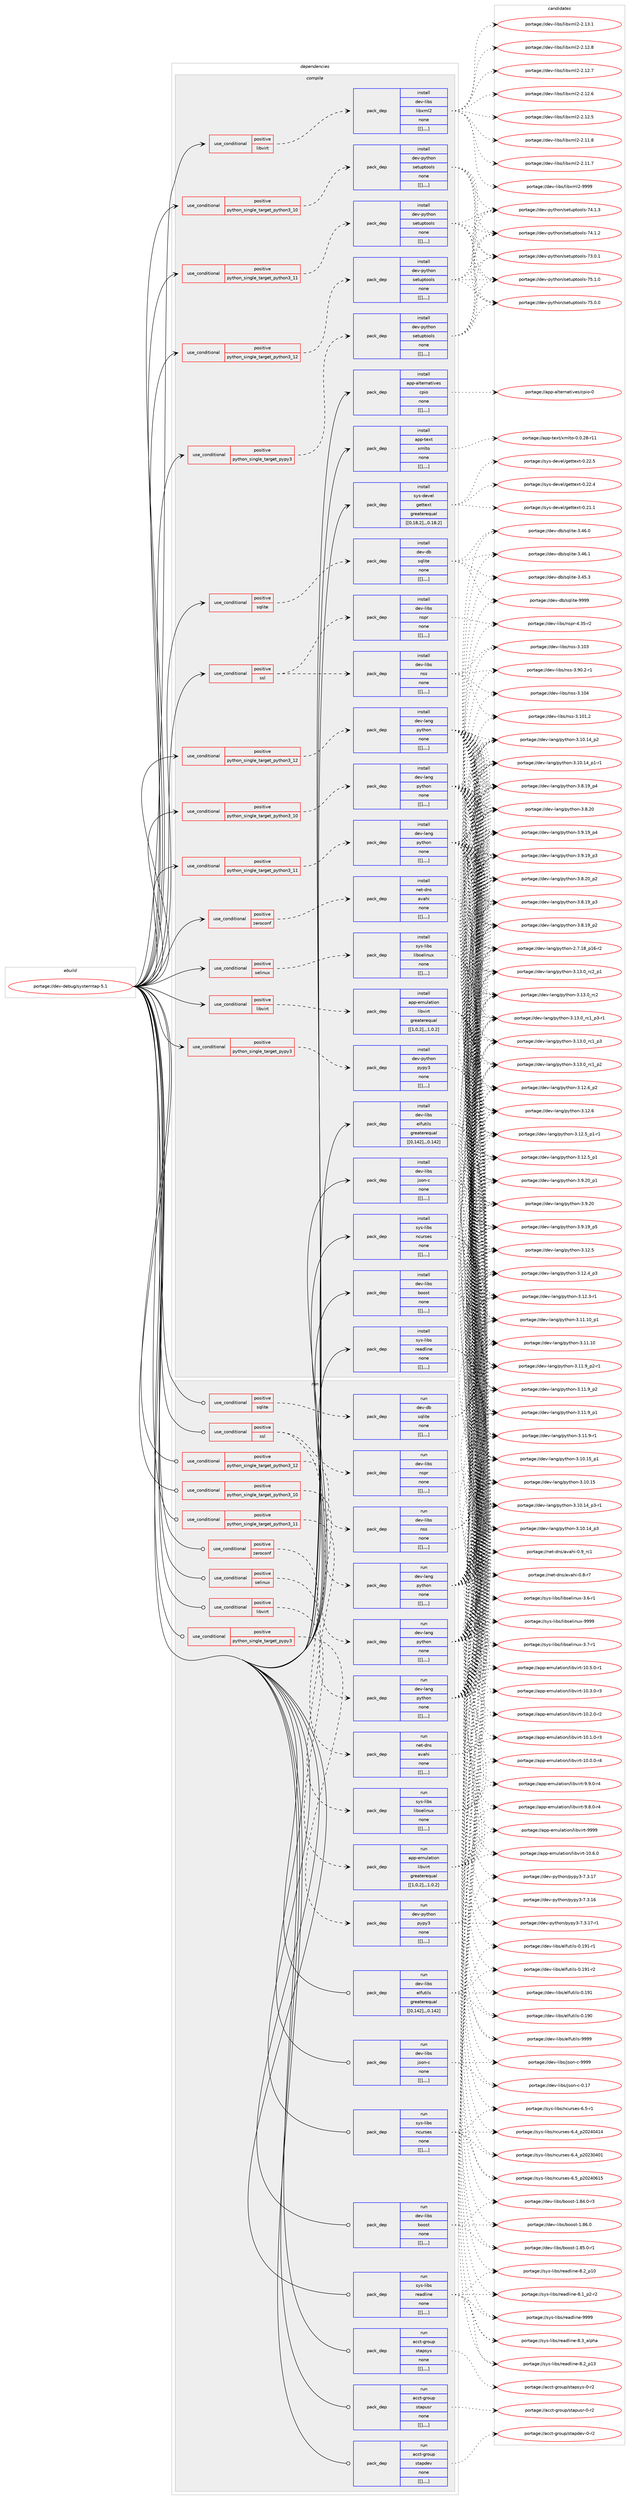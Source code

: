 digraph prolog {

# *************
# Graph options
# *************

newrank=true;
concentrate=true;
compound=true;
graph [rankdir=LR,fontname=Helvetica,fontsize=10,ranksep=1.5];#, ranksep=2.5, nodesep=0.2];
edge  [arrowhead=vee];
node  [fontname=Helvetica,fontsize=10];

# **********
# The ebuild
# **********

subgraph cluster_leftcol {
color=gray;
label=<<i>ebuild</i>>;
id [label="portage://dev-debug/systemtap-5.1", color=red, width=4, href="../dev-debug/systemtap-5.1.svg"];
}

# ****************
# The dependencies
# ****************

subgraph cluster_midcol {
color=gray;
label=<<i>dependencies</i>>;
subgraph cluster_compile {
fillcolor="#eeeeee";
style=filled;
label=<<i>compile</i>>;
subgraph cond19997 {
dependency73365 [label=<<TABLE BORDER="0" CELLBORDER="1" CELLSPACING="0" CELLPADDING="4"><TR><TD ROWSPAN="3" CELLPADDING="10">use_conditional</TD></TR><TR><TD>positive</TD></TR><TR><TD>libvirt</TD></TR></TABLE>>, shape=none, color=red];
subgraph pack52424 {
dependency73366 [label=<<TABLE BORDER="0" CELLBORDER="1" CELLSPACING="0" CELLPADDING="4" WIDTH="220"><TR><TD ROWSPAN="6" CELLPADDING="30">pack_dep</TD></TR><TR><TD WIDTH="110">install</TD></TR><TR><TD>app-emulation</TD></TR><TR><TD>libvirt</TD></TR><TR><TD>greaterequal</TD></TR><TR><TD>[[1,0,2],,,1.0.2]</TD></TR></TABLE>>, shape=none, color=blue];
}
dependency73365:e -> dependency73366:w [weight=20,style="dashed",arrowhead="vee"];
}
id:e -> dependency73365:w [weight=20,style="solid",arrowhead="vee"];
subgraph cond19998 {
dependency73367 [label=<<TABLE BORDER="0" CELLBORDER="1" CELLSPACING="0" CELLPADDING="4"><TR><TD ROWSPAN="3" CELLPADDING="10">use_conditional</TD></TR><TR><TD>positive</TD></TR><TR><TD>libvirt</TD></TR></TABLE>>, shape=none, color=red];
subgraph pack52425 {
dependency73368 [label=<<TABLE BORDER="0" CELLBORDER="1" CELLSPACING="0" CELLPADDING="4" WIDTH="220"><TR><TD ROWSPAN="6" CELLPADDING="30">pack_dep</TD></TR><TR><TD WIDTH="110">install</TD></TR><TR><TD>dev-libs</TD></TR><TR><TD>libxml2</TD></TR><TR><TD>none</TD></TR><TR><TD>[[],,,,]</TD></TR></TABLE>>, shape=none, color=blue];
}
dependency73367:e -> dependency73368:w [weight=20,style="dashed",arrowhead="vee"];
}
id:e -> dependency73367:w [weight=20,style="solid",arrowhead="vee"];
subgraph cond19999 {
dependency73369 [label=<<TABLE BORDER="0" CELLBORDER="1" CELLSPACING="0" CELLPADDING="4"><TR><TD ROWSPAN="3" CELLPADDING="10">use_conditional</TD></TR><TR><TD>positive</TD></TR><TR><TD>python_single_target_pypy3</TD></TR></TABLE>>, shape=none, color=red];
subgraph pack52426 {
dependency73370 [label=<<TABLE BORDER="0" CELLBORDER="1" CELLSPACING="0" CELLPADDING="4" WIDTH="220"><TR><TD ROWSPAN="6" CELLPADDING="30">pack_dep</TD></TR><TR><TD WIDTH="110">install</TD></TR><TR><TD>dev-python</TD></TR><TR><TD>pypy3</TD></TR><TR><TD>none</TD></TR><TR><TD>[[],,,,]</TD></TR></TABLE>>, shape=none, color=blue];
}
dependency73369:e -> dependency73370:w [weight=20,style="dashed",arrowhead="vee"];
}
id:e -> dependency73369:w [weight=20,style="solid",arrowhead="vee"];
subgraph cond20000 {
dependency73371 [label=<<TABLE BORDER="0" CELLBORDER="1" CELLSPACING="0" CELLPADDING="4"><TR><TD ROWSPAN="3" CELLPADDING="10">use_conditional</TD></TR><TR><TD>positive</TD></TR><TR><TD>python_single_target_pypy3</TD></TR></TABLE>>, shape=none, color=red];
subgraph pack52427 {
dependency73372 [label=<<TABLE BORDER="0" CELLBORDER="1" CELLSPACING="0" CELLPADDING="4" WIDTH="220"><TR><TD ROWSPAN="6" CELLPADDING="30">pack_dep</TD></TR><TR><TD WIDTH="110">install</TD></TR><TR><TD>dev-python</TD></TR><TR><TD>setuptools</TD></TR><TR><TD>none</TD></TR><TR><TD>[[],,,,]</TD></TR></TABLE>>, shape=none, color=blue];
}
dependency73371:e -> dependency73372:w [weight=20,style="dashed",arrowhead="vee"];
}
id:e -> dependency73371:w [weight=20,style="solid",arrowhead="vee"];
subgraph cond20001 {
dependency73373 [label=<<TABLE BORDER="0" CELLBORDER="1" CELLSPACING="0" CELLPADDING="4"><TR><TD ROWSPAN="3" CELLPADDING="10">use_conditional</TD></TR><TR><TD>positive</TD></TR><TR><TD>python_single_target_python3_10</TD></TR></TABLE>>, shape=none, color=red];
subgraph pack52428 {
dependency73374 [label=<<TABLE BORDER="0" CELLBORDER="1" CELLSPACING="0" CELLPADDING="4" WIDTH="220"><TR><TD ROWSPAN="6" CELLPADDING="30">pack_dep</TD></TR><TR><TD WIDTH="110">install</TD></TR><TR><TD>dev-lang</TD></TR><TR><TD>python</TD></TR><TR><TD>none</TD></TR><TR><TD>[[],,,,]</TD></TR></TABLE>>, shape=none, color=blue];
}
dependency73373:e -> dependency73374:w [weight=20,style="dashed",arrowhead="vee"];
}
id:e -> dependency73373:w [weight=20,style="solid",arrowhead="vee"];
subgraph cond20002 {
dependency73375 [label=<<TABLE BORDER="0" CELLBORDER="1" CELLSPACING="0" CELLPADDING="4"><TR><TD ROWSPAN="3" CELLPADDING="10">use_conditional</TD></TR><TR><TD>positive</TD></TR><TR><TD>python_single_target_python3_10</TD></TR></TABLE>>, shape=none, color=red];
subgraph pack52429 {
dependency73376 [label=<<TABLE BORDER="0" CELLBORDER="1" CELLSPACING="0" CELLPADDING="4" WIDTH="220"><TR><TD ROWSPAN="6" CELLPADDING="30">pack_dep</TD></TR><TR><TD WIDTH="110">install</TD></TR><TR><TD>dev-python</TD></TR><TR><TD>setuptools</TD></TR><TR><TD>none</TD></TR><TR><TD>[[],,,,]</TD></TR></TABLE>>, shape=none, color=blue];
}
dependency73375:e -> dependency73376:w [weight=20,style="dashed",arrowhead="vee"];
}
id:e -> dependency73375:w [weight=20,style="solid",arrowhead="vee"];
subgraph cond20003 {
dependency73377 [label=<<TABLE BORDER="0" CELLBORDER="1" CELLSPACING="0" CELLPADDING="4"><TR><TD ROWSPAN="3" CELLPADDING="10">use_conditional</TD></TR><TR><TD>positive</TD></TR><TR><TD>python_single_target_python3_11</TD></TR></TABLE>>, shape=none, color=red];
subgraph pack52430 {
dependency73378 [label=<<TABLE BORDER="0" CELLBORDER="1" CELLSPACING="0" CELLPADDING="4" WIDTH="220"><TR><TD ROWSPAN="6" CELLPADDING="30">pack_dep</TD></TR><TR><TD WIDTH="110">install</TD></TR><TR><TD>dev-lang</TD></TR><TR><TD>python</TD></TR><TR><TD>none</TD></TR><TR><TD>[[],,,,]</TD></TR></TABLE>>, shape=none, color=blue];
}
dependency73377:e -> dependency73378:w [weight=20,style="dashed",arrowhead="vee"];
}
id:e -> dependency73377:w [weight=20,style="solid",arrowhead="vee"];
subgraph cond20004 {
dependency73379 [label=<<TABLE BORDER="0" CELLBORDER="1" CELLSPACING="0" CELLPADDING="4"><TR><TD ROWSPAN="3" CELLPADDING="10">use_conditional</TD></TR><TR><TD>positive</TD></TR><TR><TD>python_single_target_python3_11</TD></TR></TABLE>>, shape=none, color=red];
subgraph pack52431 {
dependency73380 [label=<<TABLE BORDER="0" CELLBORDER="1" CELLSPACING="0" CELLPADDING="4" WIDTH="220"><TR><TD ROWSPAN="6" CELLPADDING="30">pack_dep</TD></TR><TR><TD WIDTH="110">install</TD></TR><TR><TD>dev-python</TD></TR><TR><TD>setuptools</TD></TR><TR><TD>none</TD></TR><TR><TD>[[],,,,]</TD></TR></TABLE>>, shape=none, color=blue];
}
dependency73379:e -> dependency73380:w [weight=20,style="dashed",arrowhead="vee"];
}
id:e -> dependency73379:w [weight=20,style="solid",arrowhead="vee"];
subgraph cond20005 {
dependency73381 [label=<<TABLE BORDER="0" CELLBORDER="1" CELLSPACING="0" CELLPADDING="4"><TR><TD ROWSPAN="3" CELLPADDING="10">use_conditional</TD></TR><TR><TD>positive</TD></TR><TR><TD>python_single_target_python3_12</TD></TR></TABLE>>, shape=none, color=red];
subgraph pack52432 {
dependency73382 [label=<<TABLE BORDER="0" CELLBORDER="1" CELLSPACING="0" CELLPADDING="4" WIDTH="220"><TR><TD ROWSPAN="6" CELLPADDING="30">pack_dep</TD></TR><TR><TD WIDTH="110">install</TD></TR><TR><TD>dev-lang</TD></TR><TR><TD>python</TD></TR><TR><TD>none</TD></TR><TR><TD>[[],,,,]</TD></TR></TABLE>>, shape=none, color=blue];
}
dependency73381:e -> dependency73382:w [weight=20,style="dashed",arrowhead="vee"];
}
id:e -> dependency73381:w [weight=20,style="solid",arrowhead="vee"];
subgraph cond20006 {
dependency73383 [label=<<TABLE BORDER="0" CELLBORDER="1" CELLSPACING="0" CELLPADDING="4"><TR><TD ROWSPAN="3" CELLPADDING="10">use_conditional</TD></TR><TR><TD>positive</TD></TR><TR><TD>python_single_target_python3_12</TD></TR></TABLE>>, shape=none, color=red];
subgraph pack52433 {
dependency73384 [label=<<TABLE BORDER="0" CELLBORDER="1" CELLSPACING="0" CELLPADDING="4" WIDTH="220"><TR><TD ROWSPAN="6" CELLPADDING="30">pack_dep</TD></TR><TR><TD WIDTH="110">install</TD></TR><TR><TD>dev-python</TD></TR><TR><TD>setuptools</TD></TR><TR><TD>none</TD></TR><TR><TD>[[],,,,]</TD></TR></TABLE>>, shape=none, color=blue];
}
dependency73383:e -> dependency73384:w [weight=20,style="dashed",arrowhead="vee"];
}
id:e -> dependency73383:w [weight=20,style="solid",arrowhead="vee"];
subgraph cond20007 {
dependency73385 [label=<<TABLE BORDER="0" CELLBORDER="1" CELLSPACING="0" CELLPADDING="4"><TR><TD ROWSPAN="3" CELLPADDING="10">use_conditional</TD></TR><TR><TD>positive</TD></TR><TR><TD>selinux</TD></TR></TABLE>>, shape=none, color=red];
subgraph pack52434 {
dependency73386 [label=<<TABLE BORDER="0" CELLBORDER="1" CELLSPACING="0" CELLPADDING="4" WIDTH="220"><TR><TD ROWSPAN="6" CELLPADDING="30">pack_dep</TD></TR><TR><TD WIDTH="110">install</TD></TR><TR><TD>sys-libs</TD></TR><TR><TD>libselinux</TD></TR><TR><TD>none</TD></TR><TR><TD>[[],,,,]</TD></TR></TABLE>>, shape=none, color=blue];
}
dependency73385:e -> dependency73386:w [weight=20,style="dashed",arrowhead="vee"];
}
id:e -> dependency73385:w [weight=20,style="solid",arrowhead="vee"];
subgraph cond20008 {
dependency73387 [label=<<TABLE BORDER="0" CELLBORDER="1" CELLSPACING="0" CELLPADDING="4"><TR><TD ROWSPAN="3" CELLPADDING="10">use_conditional</TD></TR><TR><TD>positive</TD></TR><TR><TD>sqlite</TD></TR></TABLE>>, shape=none, color=red];
subgraph pack52435 {
dependency73388 [label=<<TABLE BORDER="0" CELLBORDER="1" CELLSPACING="0" CELLPADDING="4" WIDTH="220"><TR><TD ROWSPAN="6" CELLPADDING="30">pack_dep</TD></TR><TR><TD WIDTH="110">install</TD></TR><TR><TD>dev-db</TD></TR><TR><TD>sqlite</TD></TR><TR><TD>none</TD></TR><TR><TD>[[],,,,]</TD></TR></TABLE>>, shape=none, color=blue];
}
dependency73387:e -> dependency73388:w [weight=20,style="dashed",arrowhead="vee"];
}
id:e -> dependency73387:w [weight=20,style="solid",arrowhead="vee"];
subgraph cond20009 {
dependency73389 [label=<<TABLE BORDER="0" CELLBORDER="1" CELLSPACING="0" CELLPADDING="4"><TR><TD ROWSPAN="3" CELLPADDING="10">use_conditional</TD></TR><TR><TD>positive</TD></TR><TR><TD>ssl</TD></TR></TABLE>>, shape=none, color=red];
subgraph pack52436 {
dependency73390 [label=<<TABLE BORDER="0" CELLBORDER="1" CELLSPACING="0" CELLPADDING="4" WIDTH="220"><TR><TD ROWSPAN="6" CELLPADDING="30">pack_dep</TD></TR><TR><TD WIDTH="110">install</TD></TR><TR><TD>dev-libs</TD></TR><TR><TD>nspr</TD></TR><TR><TD>none</TD></TR><TR><TD>[[],,,,]</TD></TR></TABLE>>, shape=none, color=blue];
}
dependency73389:e -> dependency73390:w [weight=20,style="dashed",arrowhead="vee"];
subgraph pack52437 {
dependency73391 [label=<<TABLE BORDER="0" CELLBORDER="1" CELLSPACING="0" CELLPADDING="4" WIDTH="220"><TR><TD ROWSPAN="6" CELLPADDING="30">pack_dep</TD></TR><TR><TD WIDTH="110">install</TD></TR><TR><TD>dev-libs</TD></TR><TR><TD>nss</TD></TR><TR><TD>none</TD></TR><TR><TD>[[],,,,]</TD></TR></TABLE>>, shape=none, color=blue];
}
dependency73389:e -> dependency73391:w [weight=20,style="dashed",arrowhead="vee"];
}
id:e -> dependency73389:w [weight=20,style="solid",arrowhead="vee"];
subgraph cond20010 {
dependency73392 [label=<<TABLE BORDER="0" CELLBORDER="1" CELLSPACING="0" CELLPADDING="4"><TR><TD ROWSPAN="3" CELLPADDING="10">use_conditional</TD></TR><TR><TD>positive</TD></TR><TR><TD>zeroconf</TD></TR></TABLE>>, shape=none, color=red];
subgraph pack52438 {
dependency73393 [label=<<TABLE BORDER="0" CELLBORDER="1" CELLSPACING="0" CELLPADDING="4" WIDTH="220"><TR><TD ROWSPAN="6" CELLPADDING="30">pack_dep</TD></TR><TR><TD WIDTH="110">install</TD></TR><TR><TD>net-dns</TD></TR><TR><TD>avahi</TD></TR><TR><TD>none</TD></TR><TR><TD>[[],,,,]</TD></TR></TABLE>>, shape=none, color=blue];
}
dependency73392:e -> dependency73393:w [weight=20,style="dashed",arrowhead="vee"];
}
id:e -> dependency73392:w [weight=20,style="solid",arrowhead="vee"];
subgraph pack52439 {
dependency73394 [label=<<TABLE BORDER="0" CELLBORDER="1" CELLSPACING="0" CELLPADDING="4" WIDTH="220"><TR><TD ROWSPAN="6" CELLPADDING="30">pack_dep</TD></TR><TR><TD WIDTH="110">install</TD></TR><TR><TD>app-alternatives</TD></TR><TR><TD>cpio</TD></TR><TR><TD>none</TD></TR><TR><TD>[[],,,,]</TD></TR></TABLE>>, shape=none, color=blue];
}
id:e -> dependency73394:w [weight=20,style="solid",arrowhead="vee"];
subgraph pack52440 {
dependency73395 [label=<<TABLE BORDER="0" CELLBORDER="1" CELLSPACING="0" CELLPADDING="4" WIDTH="220"><TR><TD ROWSPAN="6" CELLPADDING="30">pack_dep</TD></TR><TR><TD WIDTH="110">install</TD></TR><TR><TD>app-text</TD></TR><TR><TD>xmlto</TD></TR><TR><TD>none</TD></TR><TR><TD>[[],,,,]</TD></TR></TABLE>>, shape=none, color=blue];
}
id:e -> dependency73395:w [weight=20,style="solid",arrowhead="vee"];
subgraph pack52441 {
dependency73396 [label=<<TABLE BORDER="0" CELLBORDER="1" CELLSPACING="0" CELLPADDING="4" WIDTH="220"><TR><TD ROWSPAN="6" CELLPADDING="30">pack_dep</TD></TR><TR><TD WIDTH="110">install</TD></TR><TR><TD>dev-libs</TD></TR><TR><TD>boost</TD></TR><TR><TD>none</TD></TR><TR><TD>[[],,,,]</TD></TR></TABLE>>, shape=none, color=blue];
}
id:e -> dependency73396:w [weight=20,style="solid",arrowhead="vee"];
subgraph pack52442 {
dependency73397 [label=<<TABLE BORDER="0" CELLBORDER="1" CELLSPACING="0" CELLPADDING="4" WIDTH="220"><TR><TD ROWSPAN="6" CELLPADDING="30">pack_dep</TD></TR><TR><TD WIDTH="110">install</TD></TR><TR><TD>dev-libs</TD></TR><TR><TD>elfutils</TD></TR><TR><TD>greaterequal</TD></TR><TR><TD>[[0,142],,,0.142]</TD></TR></TABLE>>, shape=none, color=blue];
}
id:e -> dependency73397:w [weight=20,style="solid",arrowhead="vee"];
subgraph pack52443 {
dependency73398 [label=<<TABLE BORDER="0" CELLBORDER="1" CELLSPACING="0" CELLPADDING="4" WIDTH="220"><TR><TD ROWSPAN="6" CELLPADDING="30">pack_dep</TD></TR><TR><TD WIDTH="110">install</TD></TR><TR><TD>dev-libs</TD></TR><TR><TD>json-c</TD></TR><TR><TD>none</TD></TR><TR><TD>[[],,,,]</TD></TR></TABLE>>, shape=none, color=blue];
}
id:e -> dependency73398:w [weight=20,style="solid",arrowhead="vee"];
subgraph pack52444 {
dependency73399 [label=<<TABLE BORDER="0" CELLBORDER="1" CELLSPACING="0" CELLPADDING="4" WIDTH="220"><TR><TD ROWSPAN="6" CELLPADDING="30">pack_dep</TD></TR><TR><TD WIDTH="110">install</TD></TR><TR><TD>sys-devel</TD></TR><TR><TD>gettext</TD></TR><TR><TD>greaterequal</TD></TR><TR><TD>[[0,18,2],,,0.18.2]</TD></TR></TABLE>>, shape=none, color=blue];
}
id:e -> dependency73399:w [weight=20,style="solid",arrowhead="vee"];
subgraph pack52445 {
dependency73400 [label=<<TABLE BORDER="0" CELLBORDER="1" CELLSPACING="0" CELLPADDING="4" WIDTH="220"><TR><TD ROWSPAN="6" CELLPADDING="30">pack_dep</TD></TR><TR><TD WIDTH="110">install</TD></TR><TR><TD>sys-libs</TD></TR><TR><TD>ncurses</TD></TR><TR><TD>none</TD></TR><TR><TD>[[],,,,]</TD></TR></TABLE>>, shape=none, color=blue];
}
id:e -> dependency73400:w [weight=20,style="solid",arrowhead="vee"];
subgraph pack52446 {
dependency73401 [label=<<TABLE BORDER="0" CELLBORDER="1" CELLSPACING="0" CELLPADDING="4" WIDTH="220"><TR><TD ROWSPAN="6" CELLPADDING="30">pack_dep</TD></TR><TR><TD WIDTH="110">install</TD></TR><TR><TD>sys-libs</TD></TR><TR><TD>readline</TD></TR><TR><TD>none</TD></TR><TR><TD>[[],,,,]</TD></TR></TABLE>>, shape=none, color=blue];
}
id:e -> dependency73401:w [weight=20,style="solid",arrowhead="vee"];
}
subgraph cluster_compileandrun {
fillcolor="#eeeeee";
style=filled;
label=<<i>compile and run</i>>;
}
subgraph cluster_run {
fillcolor="#eeeeee";
style=filled;
label=<<i>run</i>>;
subgraph cond20011 {
dependency73402 [label=<<TABLE BORDER="0" CELLBORDER="1" CELLSPACING="0" CELLPADDING="4"><TR><TD ROWSPAN="3" CELLPADDING="10">use_conditional</TD></TR><TR><TD>positive</TD></TR><TR><TD>libvirt</TD></TR></TABLE>>, shape=none, color=red];
subgraph pack52447 {
dependency73403 [label=<<TABLE BORDER="0" CELLBORDER="1" CELLSPACING="0" CELLPADDING="4" WIDTH="220"><TR><TD ROWSPAN="6" CELLPADDING="30">pack_dep</TD></TR><TR><TD WIDTH="110">run</TD></TR><TR><TD>app-emulation</TD></TR><TR><TD>libvirt</TD></TR><TR><TD>greaterequal</TD></TR><TR><TD>[[1,0,2],,,1.0.2]</TD></TR></TABLE>>, shape=none, color=blue];
}
dependency73402:e -> dependency73403:w [weight=20,style="dashed",arrowhead="vee"];
}
id:e -> dependency73402:w [weight=20,style="solid",arrowhead="odot"];
subgraph cond20012 {
dependency73404 [label=<<TABLE BORDER="0" CELLBORDER="1" CELLSPACING="0" CELLPADDING="4"><TR><TD ROWSPAN="3" CELLPADDING="10">use_conditional</TD></TR><TR><TD>positive</TD></TR><TR><TD>python_single_target_pypy3</TD></TR></TABLE>>, shape=none, color=red];
subgraph pack52448 {
dependency73405 [label=<<TABLE BORDER="0" CELLBORDER="1" CELLSPACING="0" CELLPADDING="4" WIDTH="220"><TR><TD ROWSPAN="6" CELLPADDING="30">pack_dep</TD></TR><TR><TD WIDTH="110">run</TD></TR><TR><TD>dev-python</TD></TR><TR><TD>pypy3</TD></TR><TR><TD>none</TD></TR><TR><TD>[[],,,,]</TD></TR></TABLE>>, shape=none, color=blue];
}
dependency73404:e -> dependency73405:w [weight=20,style="dashed",arrowhead="vee"];
}
id:e -> dependency73404:w [weight=20,style="solid",arrowhead="odot"];
subgraph cond20013 {
dependency73406 [label=<<TABLE BORDER="0" CELLBORDER="1" CELLSPACING="0" CELLPADDING="4"><TR><TD ROWSPAN="3" CELLPADDING="10">use_conditional</TD></TR><TR><TD>positive</TD></TR><TR><TD>python_single_target_python3_10</TD></TR></TABLE>>, shape=none, color=red];
subgraph pack52449 {
dependency73407 [label=<<TABLE BORDER="0" CELLBORDER="1" CELLSPACING="0" CELLPADDING="4" WIDTH="220"><TR><TD ROWSPAN="6" CELLPADDING="30">pack_dep</TD></TR><TR><TD WIDTH="110">run</TD></TR><TR><TD>dev-lang</TD></TR><TR><TD>python</TD></TR><TR><TD>none</TD></TR><TR><TD>[[],,,,]</TD></TR></TABLE>>, shape=none, color=blue];
}
dependency73406:e -> dependency73407:w [weight=20,style="dashed",arrowhead="vee"];
}
id:e -> dependency73406:w [weight=20,style="solid",arrowhead="odot"];
subgraph cond20014 {
dependency73408 [label=<<TABLE BORDER="0" CELLBORDER="1" CELLSPACING="0" CELLPADDING="4"><TR><TD ROWSPAN="3" CELLPADDING="10">use_conditional</TD></TR><TR><TD>positive</TD></TR><TR><TD>python_single_target_python3_11</TD></TR></TABLE>>, shape=none, color=red];
subgraph pack52450 {
dependency73409 [label=<<TABLE BORDER="0" CELLBORDER="1" CELLSPACING="0" CELLPADDING="4" WIDTH="220"><TR><TD ROWSPAN="6" CELLPADDING="30">pack_dep</TD></TR><TR><TD WIDTH="110">run</TD></TR><TR><TD>dev-lang</TD></TR><TR><TD>python</TD></TR><TR><TD>none</TD></TR><TR><TD>[[],,,,]</TD></TR></TABLE>>, shape=none, color=blue];
}
dependency73408:e -> dependency73409:w [weight=20,style="dashed",arrowhead="vee"];
}
id:e -> dependency73408:w [weight=20,style="solid",arrowhead="odot"];
subgraph cond20015 {
dependency73410 [label=<<TABLE BORDER="0" CELLBORDER="1" CELLSPACING="0" CELLPADDING="4"><TR><TD ROWSPAN="3" CELLPADDING="10">use_conditional</TD></TR><TR><TD>positive</TD></TR><TR><TD>python_single_target_python3_12</TD></TR></TABLE>>, shape=none, color=red];
subgraph pack52451 {
dependency73411 [label=<<TABLE BORDER="0" CELLBORDER="1" CELLSPACING="0" CELLPADDING="4" WIDTH="220"><TR><TD ROWSPAN="6" CELLPADDING="30">pack_dep</TD></TR><TR><TD WIDTH="110">run</TD></TR><TR><TD>dev-lang</TD></TR><TR><TD>python</TD></TR><TR><TD>none</TD></TR><TR><TD>[[],,,,]</TD></TR></TABLE>>, shape=none, color=blue];
}
dependency73410:e -> dependency73411:w [weight=20,style="dashed",arrowhead="vee"];
}
id:e -> dependency73410:w [weight=20,style="solid",arrowhead="odot"];
subgraph cond20016 {
dependency73412 [label=<<TABLE BORDER="0" CELLBORDER="1" CELLSPACING="0" CELLPADDING="4"><TR><TD ROWSPAN="3" CELLPADDING="10">use_conditional</TD></TR><TR><TD>positive</TD></TR><TR><TD>selinux</TD></TR></TABLE>>, shape=none, color=red];
subgraph pack52452 {
dependency73413 [label=<<TABLE BORDER="0" CELLBORDER="1" CELLSPACING="0" CELLPADDING="4" WIDTH="220"><TR><TD ROWSPAN="6" CELLPADDING="30">pack_dep</TD></TR><TR><TD WIDTH="110">run</TD></TR><TR><TD>sys-libs</TD></TR><TR><TD>libselinux</TD></TR><TR><TD>none</TD></TR><TR><TD>[[],,,,]</TD></TR></TABLE>>, shape=none, color=blue];
}
dependency73412:e -> dependency73413:w [weight=20,style="dashed",arrowhead="vee"];
}
id:e -> dependency73412:w [weight=20,style="solid",arrowhead="odot"];
subgraph cond20017 {
dependency73414 [label=<<TABLE BORDER="0" CELLBORDER="1" CELLSPACING="0" CELLPADDING="4"><TR><TD ROWSPAN="3" CELLPADDING="10">use_conditional</TD></TR><TR><TD>positive</TD></TR><TR><TD>sqlite</TD></TR></TABLE>>, shape=none, color=red];
subgraph pack52453 {
dependency73415 [label=<<TABLE BORDER="0" CELLBORDER="1" CELLSPACING="0" CELLPADDING="4" WIDTH="220"><TR><TD ROWSPAN="6" CELLPADDING="30">pack_dep</TD></TR><TR><TD WIDTH="110">run</TD></TR><TR><TD>dev-db</TD></TR><TR><TD>sqlite</TD></TR><TR><TD>none</TD></TR><TR><TD>[[],,,,]</TD></TR></TABLE>>, shape=none, color=blue];
}
dependency73414:e -> dependency73415:w [weight=20,style="dashed",arrowhead="vee"];
}
id:e -> dependency73414:w [weight=20,style="solid",arrowhead="odot"];
subgraph cond20018 {
dependency73416 [label=<<TABLE BORDER="0" CELLBORDER="1" CELLSPACING="0" CELLPADDING="4"><TR><TD ROWSPAN="3" CELLPADDING="10">use_conditional</TD></TR><TR><TD>positive</TD></TR><TR><TD>ssl</TD></TR></TABLE>>, shape=none, color=red];
subgraph pack52454 {
dependency73417 [label=<<TABLE BORDER="0" CELLBORDER="1" CELLSPACING="0" CELLPADDING="4" WIDTH="220"><TR><TD ROWSPAN="6" CELLPADDING="30">pack_dep</TD></TR><TR><TD WIDTH="110">run</TD></TR><TR><TD>dev-libs</TD></TR><TR><TD>nspr</TD></TR><TR><TD>none</TD></TR><TR><TD>[[],,,,]</TD></TR></TABLE>>, shape=none, color=blue];
}
dependency73416:e -> dependency73417:w [weight=20,style="dashed",arrowhead="vee"];
subgraph pack52455 {
dependency73418 [label=<<TABLE BORDER="0" CELLBORDER="1" CELLSPACING="0" CELLPADDING="4" WIDTH="220"><TR><TD ROWSPAN="6" CELLPADDING="30">pack_dep</TD></TR><TR><TD WIDTH="110">run</TD></TR><TR><TD>dev-libs</TD></TR><TR><TD>nss</TD></TR><TR><TD>none</TD></TR><TR><TD>[[],,,,]</TD></TR></TABLE>>, shape=none, color=blue];
}
dependency73416:e -> dependency73418:w [weight=20,style="dashed",arrowhead="vee"];
}
id:e -> dependency73416:w [weight=20,style="solid",arrowhead="odot"];
subgraph cond20019 {
dependency73419 [label=<<TABLE BORDER="0" CELLBORDER="1" CELLSPACING="0" CELLPADDING="4"><TR><TD ROWSPAN="3" CELLPADDING="10">use_conditional</TD></TR><TR><TD>positive</TD></TR><TR><TD>zeroconf</TD></TR></TABLE>>, shape=none, color=red];
subgraph pack52456 {
dependency73420 [label=<<TABLE BORDER="0" CELLBORDER="1" CELLSPACING="0" CELLPADDING="4" WIDTH="220"><TR><TD ROWSPAN="6" CELLPADDING="30">pack_dep</TD></TR><TR><TD WIDTH="110">run</TD></TR><TR><TD>net-dns</TD></TR><TR><TD>avahi</TD></TR><TR><TD>none</TD></TR><TR><TD>[[],,,,]</TD></TR></TABLE>>, shape=none, color=blue];
}
dependency73419:e -> dependency73420:w [weight=20,style="dashed",arrowhead="vee"];
}
id:e -> dependency73419:w [weight=20,style="solid",arrowhead="odot"];
subgraph pack52457 {
dependency73421 [label=<<TABLE BORDER="0" CELLBORDER="1" CELLSPACING="0" CELLPADDING="4" WIDTH="220"><TR><TD ROWSPAN="6" CELLPADDING="30">pack_dep</TD></TR><TR><TD WIDTH="110">run</TD></TR><TR><TD>acct-group</TD></TR><TR><TD>stapdev</TD></TR><TR><TD>none</TD></TR><TR><TD>[[],,,,]</TD></TR></TABLE>>, shape=none, color=blue];
}
id:e -> dependency73421:w [weight=20,style="solid",arrowhead="odot"];
subgraph pack52458 {
dependency73422 [label=<<TABLE BORDER="0" CELLBORDER="1" CELLSPACING="0" CELLPADDING="4" WIDTH="220"><TR><TD ROWSPAN="6" CELLPADDING="30">pack_dep</TD></TR><TR><TD WIDTH="110">run</TD></TR><TR><TD>acct-group</TD></TR><TR><TD>stapsys</TD></TR><TR><TD>none</TD></TR><TR><TD>[[],,,,]</TD></TR></TABLE>>, shape=none, color=blue];
}
id:e -> dependency73422:w [weight=20,style="solid",arrowhead="odot"];
subgraph pack52459 {
dependency73423 [label=<<TABLE BORDER="0" CELLBORDER="1" CELLSPACING="0" CELLPADDING="4" WIDTH="220"><TR><TD ROWSPAN="6" CELLPADDING="30">pack_dep</TD></TR><TR><TD WIDTH="110">run</TD></TR><TR><TD>acct-group</TD></TR><TR><TD>stapusr</TD></TR><TR><TD>none</TD></TR><TR><TD>[[],,,,]</TD></TR></TABLE>>, shape=none, color=blue];
}
id:e -> dependency73423:w [weight=20,style="solid",arrowhead="odot"];
subgraph pack52460 {
dependency73424 [label=<<TABLE BORDER="0" CELLBORDER="1" CELLSPACING="0" CELLPADDING="4" WIDTH="220"><TR><TD ROWSPAN="6" CELLPADDING="30">pack_dep</TD></TR><TR><TD WIDTH="110">run</TD></TR><TR><TD>dev-libs</TD></TR><TR><TD>boost</TD></TR><TR><TD>none</TD></TR><TR><TD>[[],,,,]</TD></TR></TABLE>>, shape=none, color=blue];
}
id:e -> dependency73424:w [weight=20,style="solid",arrowhead="odot"];
subgraph pack52461 {
dependency73425 [label=<<TABLE BORDER="0" CELLBORDER="1" CELLSPACING="0" CELLPADDING="4" WIDTH="220"><TR><TD ROWSPAN="6" CELLPADDING="30">pack_dep</TD></TR><TR><TD WIDTH="110">run</TD></TR><TR><TD>dev-libs</TD></TR><TR><TD>elfutils</TD></TR><TR><TD>greaterequal</TD></TR><TR><TD>[[0,142],,,0.142]</TD></TR></TABLE>>, shape=none, color=blue];
}
id:e -> dependency73425:w [weight=20,style="solid",arrowhead="odot"];
subgraph pack52462 {
dependency73426 [label=<<TABLE BORDER="0" CELLBORDER="1" CELLSPACING="0" CELLPADDING="4" WIDTH="220"><TR><TD ROWSPAN="6" CELLPADDING="30">pack_dep</TD></TR><TR><TD WIDTH="110">run</TD></TR><TR><TD>dev-libs</TD></TR><TR><TD>json-c</TD></TR><TR><TD>none</TD></TR><TR><TD>[[],,,,]</TD></TR></TABLE>>, shape=none, color=blue];
}
id:e -> dependency73426:w [weight=20,style="solid",arrowhead="odot"];
subgraph pack52463 {
dependency73427 [label=<<TABLE BORDER="0" CELLBORDER="1" CELLSPACING="0" CELLPADDING="4" WIDTH="220"><TR><TD ROWSPAN="6" CELLPADDING="30">pack_dep</TD></TR><TR><TD WIDTH="110">run</TD></TR><TR><TD>sys-libs</TD></TR><TR><TD>ncurses</TD></TR><TR><TD>none</TD></TR><TR><TD>[[],,,,]</TD></TR></TABLE>>, shape=none, color=blue];
}
id:e -> dependency73427:w [weight=20,style="solid",arrowhead="odot"];
subgraph pack52464 {
dependency73428 [label=<<TABLE BORDER="0" CELLBORDER="1" CELLSPACING="0" CELLPADDING="4" WIDTH="220"><TR><TD ROWSPAN="6" CELLPADDING="30">pack_dep</TD></TR><TR><TD WIDTH="110">run</TD></TR><TR><TD>sys-libs</TD></TR><TR><TD>readline</TD></TR><TR><TD>none</TD></TR><TR><TD>[[],,,,]</TD></TR></TABLE>>, shape=none, color=blue];
}
id:e -> dependency73428:w [weight=20,style="solid",arrowhead="odot"];
}
}

# **************
# The candidates
# **************

subgraph cluster_choices {
rank=same;
color=gray;
label=<<i>candidates</i>>;

subgraph choice52424 {
color=black;
nodesep=1;
choice97112112451011091171089711610511111047108105981181051141164557575757 [label="portage://app-emulation/libvirt-9999", color=red, width=4,href="../app-emulation/libvirt-9999.svg"];
choice971121124510110911710897116105111110471081059811810511411645494846544648 [label="portage://app-emulation/libvirt-10.6.0", color=red, width=4,href="../app-emulation/libvirt-10.6.0.svg"];
choice9711211245101109117108971161051111104710810598118105114116454948465346484511449 [label="portage://app-emulation/libvirt-10.5.0-r1", color=red, width=4,href="../app-emulation/libvirt-10.5.0-r1.svg"];
choice9711211245101109117108971161051111104710810598118105114116454948465146484511451 [label="portage://app-emulation/libvirt-10.3.0-r3", color=red, width=4,href="../app-emulation/libvirt-10.3.0-r3.svg"];
choice9711211245101109117108971161051111104710810598118105114116454948465046484511450 [label="portage://app-emulation/libvirt-10.2.0-r2", color=red, width=4,href="../app-emulation/libvirt-10.2.0-r2.svg"];
choice9711211245101109117108971161051111104710810598118105114116454948464946484511451 [label="portage://app-emulation/libvirt-10.1.0-r3", color=red, width=4,href="../app-emulation/libvirt-10.1.0-r3.svg"];
choice9711211245101109117108971161051111104710810598118105114116454948464846484511452 [label="portage://app-emulation/libvirt-10.0.0-r4", color=red, width=4,href="../app-emulation/libvirt-10.0.0-r4.svg"];
choice97112112451011091171089711610511111047108105981181051141164557465746484511452 [label="portage://app-emulation/libvirt-9.9.0-r4", color=red, width=4,href="../app-emulation/libvirt-9.9.0-r4.svg"];
choice97112112451011091171089711610511111047108105981181051141164557465646484511452 [label="portage://app-emulation/libvirt-9.8.0-r4", color=red, width=4,href="../app-emulation/libvirt-9.8.0-r4.svg"];
dependency73366:e -> choice97112112451011091171089711610511111047108105981181051141164557575757:w [style=dotted,weight="100"];
dependency73366:e -> choice971121124510110911710897116105111110471081059811810511411645494846544648:w [style=dotted,weight="100"];
dependency73366:e -> choice9711211245101109117108971161051111104710810598118105114116454948465346484511449:w [style=dotted,weight="100"];
dependency73366:e -> choice9711211245101109117108971161051111104710810598118105114116454948465146484511451:w [style=dotted,weight="100"];
dependency73366:e -> choice9711211245101109117108971161051111104710810598118105114116454948465046484511450:w [style=dotted,weight="100"];
dependency73366:e -> choice9711211245101109117108971161051111104710810598118105114116454948464946484511451:w [style=dotted,weight="100"];
dependency73366:e -> choice9711211245101109117108971161051111104710810598118105114116454948464846484511452:w [style=dotted,weight="100"];
dependency73366:e -> choice97112112451011091171089711610511111047108105981181051141164557465746484511452:w [style=dotted,weight="100"];
dependency73366:e -> choice97112112451011091171089711610511111047108105981181051141164557465646484511452:w [style=dotted,weight="100"];
}
subgraph choice52425 {
color=black;
nodesep=1;
choice10010111845108105981154710810598120109108504557575757 [label="portage://dev-libs/libxml2-9999", color=red, width=4,href="../dev-libs/libxml2-9999.svg"];
choice100101118451081059811547108105981201091085045504649514649 [label="portage://dev-libs/libxml2-2.13.1", color=red, width=4,href="../dev-libs/libxml2-2.13.1.svg"];
choice100101118451081059811547108105981201091085045504649504656 [label="portage://dev-libs/libxml2-2.12.8", color=red, width=4,href="../dev-libs/libxml2-2.12.8.svg"];
choice100101118451081059811547108105981201091085045504649504655 [label="portage://dev-libs/libxml2-2.12.7", color=red, width=4,href="../dev-libs/libxml2-2.12.7.svg"];
choice100101118451081059811547108105981201091085045504649504654 [label="portage://dev-libs/libxml2-2.12.6", color=red, width=4,href="../dev-libs/libxml2-2.12.6.svg"];
choice100101118451081059811547108105981201091085045504649504653 [label="portage://dev-libs/libxml2-2.12.5", color=red, width=4,href="../dev-libs/libxml2-2.12.5.svg"];
choice100101118451081059811547108105981201091085045504649494656 [label="portage://dev-libs/libxml2-2.11.8", color=red, width=4,href="../dev-libs/libxml2-2.11.8.svg"];
choice100101118451081059811547108105981201091085045504649494655 [label="portage://dev-libs/libxml2-2.11.7", color=red, width=4,href="../dev-libs/libxml2-2.11.7.svg"];
dependency73368:e -> choice10010111845108105981154710810598120109108504557575757:w [style=dotted,weight="100"];
dependency73368:e -> choice100101118451081059811547108105981201091085045504649514649:w [style=dotted,weight="100"];
dependency73368:e -> choice100101118451081059811547108105981201091085045504649504656:w [style=dotted,weight="100"];
dependency73368:e -> choice100101118451081059811547108105981201091085045504649504655:w [style=dotted,weight="100"];
dependency73368:e -> choice100101118451081059811547108105981201091085045504649504654:w [style=dotted,weight="100"];
dependency73368:e -> choice100101118451081059811547108105981201091085045504649504653:w [style=dotted,weight="100"];
dependency73368:e -> choice100101118451081059811547108105981201091085045504649494656:w [style=dotted,weight="100"];
dependency73368:e -> choice100101118451081059811547108105981201091085045504649494655:w [style=dotted,weight="100"];
}
subgraph choice52426 {
color=black;
nodesep=1;
choice100101118451121211161041111104711212111212151455546514649554511449 [label="portage://dev-python/pypy3-7.3.17-r1", color=red, width=4,href="../dev-python/pypy3-7.3.17-r1.svg"];
choice10010111845112121116104111110471121211121215145554651464955 [label="portage://dev-python/pypy3-7.3.17", color=red, width=4,href="../dev-python/pypy3-7.3.17.svg"];
choice10010111845112121116104111110471121211121215145554651464954 [label="portage://dev-python/pypy3-7.3.16", color=red, width=4,href="../dev-python/pypy3-7.3.16.svg"];
dependency73370:e -> choice100101118451121211161041111104711212111212151455546514649554511449:w [style=dotted,weight="100"];
dependency73370:e -> choice10010111845112121116104111110471121211121215145554651464955:w [style=dotted,weight="100"];
dependency73370:e -> choice10010111845112121116104111110471121211121215145554651464954:w [style=dotted,weight="100"];
}
subgraph choice52427 {
color=black;
nodesep=1;
choice100101118451121211161041111104711510111611711211611111110811545555346494648 [label="portage://dev-python/setuptools-75.1.0", color=red, width=4,href="../dev-python/setuptools-75.1.0.svg"];
choice100101118451121211161041111104711510111611711211611111110811545555346484648 [label="portage://dev-python/setuptools-75.0.0", color=red, width=4,href="../dev-python/setuptools-75.0.0.svg"];
choice100101118451121211161041111104711510111611711211611111110811545555246494651 [label="portage://dev-python/setuptools-74.1.3", color=red, width=4,href="../dev-python/setuptools-74.1.3.svg"];
choice100101118451121211161041111104711510111611711211611111110811545555246494650 [label="portage://dev-python/setuptools-74.1.2", color=red, width=4,href="../dev-python/setuptools-74.1.2.svg"];
choice100101118451121211161041111104711510111611711211611111110811545555146484649 [label="portage://dev-python/setuptools-73.0.1", color=red, width=4,href="../dev-python/setuptools-73.0.1.svg"];
dependency73372:e -> choice100101118451121211161041111104711510111611711211611111110811545555346494648:w [style=dotted,weight="100"];
dependency73372:e -> choice100101118451121211161041111104711510111611711211611111110811545555346484648:w [style=dotted,weight="100"];
dependency73372:e -> choice100101118451121211161041111104711510111611711211611111110811545555246494651:w [style=dotted,weight="100"];
dependency73372:e -> choice100101118451121211161041111104711510111611711211611111110811545555246494650:w [style=dotted,weight="100"];
dependency73372:e -> choice100101118451121211161041111104711510111611711211611111110811545555146484649:w [style=dotted,weight="100"];
}
subgraph choice52428 {
color=black;
nodesep=1;
choice100101118451089711010347112121116104111110455146495146489511499509511249 [label="portage://dev-lang/python-3.13.0_rc2_p1", color=red, width=4,href="../dev-lang/python-3.13.0_rc2_p1.svg"];
choice10010111845108971101034711212111610411111045514649514648951149950 [label="portage://dev-lang/python-3.13.0_rc2", color=red, width=4,href="../dev-lang/python-3.13.0_rc2.svg"];
choice1001011184510897110103471121211161041111104551464951464895114994995112514511449 [label="portage://dev-lang/python-3.13.0_rc1_p3-r1", color=red, width=4,href="../dev-lang/python-3.13.0_rc1_p3-r1.svg"];
choice100101118451089711010347112121116104111110455146495146489511499499511251 [label="portage://dev-lang/python-3.13.0_rc1_p3", color=red, width=4,href="../dev-lang/python-3.13.0_rc1_p3.svg"];
choice100101118451089711010347112121116104111110455146495146489511499499511250 [label="portage://dev-lang/python-3.13.0_rc1_p2", color=red, width=4,href="../dev-lang/python-3.13.0_rc1_p2.svg"];
choice100101118451089711010347112121116104111110455146495046549511250 [label="portage://dev-lang/python-3.12.6_p2", color=red, width=4,href="../dev-lang/python-3.12.6_p2.svg"];
choice10010111845108971101034711212111610411111045514649504654 [label="portage://dev-lang/python-3.12.6", color=red, width=4,href="../dev-lang/python-3.12.6.svg"];
choice1001011184510897110103471121211161041111104551464950465395112494511449 [label="portage://dev-lang/python-3.12.5_p1-r1", color=red, width=4,href="../dev-lang/python-3.12.5_p1-r1.svg"];
choice100101118451089711010347112121116104111110455146495046539511249 [label="portage://dev-lang/python-3.12.5_p1", color=red, width=4,href="../dev-lang/python-3.12.5_p1.svg"];
choice10010111845108971101034711212111610411111045514649504653 [label="portage://dev-lang/python-3.12.5", color=red, width=4,href="../dev-lang/python-3.12.5.svg"];
choice100101118451089711010347112121116104111110455146495046529511251 [label="portage://dev-lang/python-3.12.4_p3", color=red, width=4,href="../dev-lang/python-3.12.4_p3.svg"];
choice100101118451089711010347112121116104111110455146495046514511449 [label="portage://dev-lang/python-3.12.3-r1", color=red, width=4,href="../dev-lang/python-3.12.3-r1.svg"];
choice10010111845108971101034711212111610411111045514649494649489511249 [label="portage://dev-lang/python-3.11.10_p1", color=red, width=4,href="../dev-lang/python-3.11.10_p1.svg"];
choice1001011184510897110103471121211161041111104551464949464948 [label="portage://dev-lang/python-3.11.10", color=red, width=4,href="../dev-lang/python-3.11.10.svg"];
choice1001011184510897110103471121211161041111104551464949465795112504511449 [label="portage://dev-lang/python-3.11.9_p2-r1", color=red, width=4,href="../dev-lang/python-3.11.9_p2-r1.svg"];
choice100101118451089711010347112121116104111110455146494946579511250 [label="portage://dev-lang/python-3.11.9_p2", color=red, width=4,href="../dev-lang/python-3.11.9_p2.svg"];
choice100101118451089711010347112121116104111110455146494946579511249 [label="portage://dev-lang/python-3.11.9_p1", color=red, width=4,href="../dev-lang/python-3.11.9_p1.svg"];
choice100101118451089711010347112121116104111110455146494946574511449 [label="portage://dev-lang/python-3.11.9-r1", color=red, width=4,href="../dev-lang/python-3.11.9-r1.svg"];
choice10010111845108971101034711212111610411111045514649484649539511249 [label="portage://dev-lang/python-3.10.15_p1", color=red, width=4,href="../dev-lang/python-3.10.15_p1.svg"];
choice1001011184510897110103471121211161041111104551464948464953 [label="portage://dev-lang/python-3.10.15", color=red, width=4,href="../dev-lang/python-3.10.15.svg"];
choice100101118451089711010347112121116104111110455146494846495295112514511449 [label="portage://dev-lang/python-3.10.14_p3-r1", color=red, width=4,href="../dev-lang/python-3.10.14_p3-r1.svg"];
choice10010111845108971101034711212111610411111045514649484649529511251 [label="portage://dev-lang/python-3.10.14_p3", color=red, width=4,href="../dev-lang/python-3.10.14_p3.svg"];
choice10010111845108971101034711212111610411111045514649484649529511250 [label="portage://dev-lang/python-3.10.14_p2", color=red, width=4,href="../dev-lang/python-3.10.14_p2.svg"];
choice100101118451089711010347112121116104111110455146494846495295112494511449 [label="portage://dev-lang/python-3.10.14_p1-r1", color=red, width=4,href="../dev-lang/python-3.10.14_p1-r1.svg"];
choice100101118451089711010347112121116104111110455146574650489511249 [label="portage://dev-lang/python-3.9.20_p1", color=red, width=4,href="../dev-lang/python-3.9.20_p1.svg"];
choice10010111845108971101034711212111610411111045514657465048 [label="portage://dev-lang/python-3.9.20", color=red, width=4,href="../dev-lang/python-3.9.20.svg"];
choice100101118451089711010347112121116104111110455146574649579511253 [label="portage://dev-lang/python-3.9.19_p5", color=red, width=4,href="../dev-lang/python-3.9.19_p5.svg"];
choice100101118451089711010347112121116104111110455146574649579511252 [label="portage://dev-lang/python-3.9.19_p4", color=red, width=4,href="../dev-lang/python-3.9.19_p4.svg"];
choice100101118451089711010347112121116104111110455146574649579511251 [label="portage://dev-lang/python-3.9.19_p3", color=red, width=4,href="../dev-lang/python-3.9.19_p3.svg"];
choice100101118451089711010347112121116104111110455146564650489511250 [label="portage://dev-lang/python-3.8.20_p2", color=red, width=4,href="../dev-lang/python-3.8.20_p2.svg"];
choice10010111845108971101034711212111610411111045514656465048 [label="portage://dev-lang/python-3.8.20", color=red, width=4,href="../dev-lang/python-3.8.20.svg"];
choice100101118451089711010347112121116104111110455146564649579511252 [label="portage://dev-lang/python-3.8.19_p4", color=red, width=4,href="../dev-lang/python-3.8.19_p4.svg"];
choice100101118451089711010347112121116104111110455146564649579511251 [label="portage://dev-lang/python-3.8.19_p3", color=red, width=4,href="../dev-lang/python-3.8.19_p3.svg"];
choice100101118451089711010347112121116104111110455146564649579511250 [label="portage://dev-lang/python-3.8.19_p2", color=red, width=4,href="../dev-lang/python-3.8.19_p2.svg"];
choice100101118451089711010347112121116104111110455046554649569511249544511450 [label="portage://dev-lang/python-2.7.18_p16-r2", color=red, width=4,href="../dev-lang/python-2.7.18_p16-r2.svg"];
dependency73374:e -> choice100101118451089711010347112121116104111110455146495146489511499509511249:w [style=dotted,weight="100"];
dependency73374:e -> choice10010111845108971101034711212111610411111045514649514648951149950:w [style=dotted,weight="100"];
dependency73374:e -> choice1001011184510897110103471121211161041111104551464951464895114994995112514511449:w [style=dotted,weight="100"];
dependency73374:e -> choice100101118451089711010347112121116104111110455146495146489511499499511251:w [style=dotted,weight="100"];
dependency73374:e -> choice100101118451089711010347112121116104111110455146495146489511499499511250:w [style=dotted,weight="100"];
dependency73374:e -> choice100101118451089711010347112121116104111110455146495046549511250:w [style=dotted,weight="100"];
dependency73374:e -> choice10010111845108971101034711212111610411111045514649504654:w [style=dotted,weight="100"];
dependency73374:e -> choice1001011184510897110103471121211161041111104551464950465395112494511449:w [style=dotted,weight="100"];
dependency73374:e -> choice100101118451089711010347112121116104111110455146495046539511249:w [style=dotted,weight="100"];
dependency73374:e -> choice10010111845108971101034711212111610411111045514649504653:w [style=dotted,weight="100"];
dependency73374:e -> choice100101118451089711010347112121116104111110455146495046529511251:w [style=dotted,weight="100"];
dependency73374:e -> choice100101118451089711010347112121116104111110455146495046514511449:w [style=dotted,weight="100"];
dependency73374:e -> choice10010111845108971101034711212111610411111045514649494649489511249:w [style=dotted,weight="100"];
dependency73374:e -> choice1001011184510897110103471121211161041111104551464949464948:w [style=dotted,weight="100"];
dependency73374:e -> choice1001011184510897110103471121211161041111104551464949465795112504511449:w [style=dotted,weight="100"];
dependency73374:e -> choice100101118451089711010347112121116104111110455146494946579511250:w [style=dotted,weight="100"];
dependency73374:e -> choice100101118451089711010347112121116104111110455146494946579511249:w [style=dotted,weight="100"];
dependency73374:e -> choice100101118451089711010347112121116104111110455146494946574511449:w [style=dotted,weight="100"];
dependency73374:e -> choice10010111845108971101034711212111610411111045514649484649539511249:w [style=dotted,weight="100"];
dependency73374:e -> choice1001011184510897110103471121211161041111104551464948464953:w [style=dotted,weight="100"];
dependency73374:e -> choice100101118451089711010347112121116104111110455146494846495295112514511449:w [style=dotted,weight="100"];
dependency73374:e -> choice10010111845108971101034711212111610411111045514649484649529511251:w [style=dotted,weight="100"];
dependency73374:e -> choice10010111845108971101034711212111610411111045514649484649529511250:w [style=dotted,weight="100"];
dependency73374:e -> choice100101118451089711010347112121116104111110455146494846495295112494511449:w [style=dotted,weight="100"];
dependency73374:e -> choice100101118451089711010347112121116104111110455146574650489511249:w [style=dotted,weight="100"];
dependency73374:e -> choice10010111845108971101034711212111610411111045514657465048:w [style=dotted,weight="100"];
dependency73374:e -> choice100101118451089711010347112121116104111110455146574649579511253:w [style=dotted,weight="100"];
dependency73374:e -> choice100101118451089711010347112121116104111110455146574649579511252:w [style=dotted,weight="100"];
dependency73374:e -> choice100101118451089711010347112121116104111110455146574649579511251:w [style=dotted,weight="100"];
dependency73374:e -> choice100101118451089711010347112121116104111110455146564650489511250:w [style=dotted,weight="100"];
dependency73374:e -> choice10010111845108971101034711212111610411111045514656465048:w [style=dotted,weight="100"];
dependency73374:e -> choice100101118451089711010347112121116104111110455146564649579511252:w [style=dotted,weight="100"];
dependency73374:e -> choice100101118451089711010347112121116104111110455146564649579511251:w [style=dotted,weight="100"];
dependency73374:e -> choice100101118451089711010347112121116104111110455146564649579511250:w [style=dotted,weight="100"];
dependency73374:e -> choice100101118451089711010347112121116104111110455046554649569511249544511450:w [style=dotted,weight="100"];
}
subgraph choice52429 {
color=black;
nodesep=1;
choice100101118451121211161041111104711510111611711211611111110811545555346494648 [label="portage://dev-python/setuptools-75.1.0", color=red, width=4,href="../dev-python/setuptools-75.1.0.svg"];
choice100101118451121211161041111104711510111611711211611111110811545555346484648 [label="portage://dev-python/setuptools-75.0.0", color=red, width=4,href="../dev-python/setuptools-75.0.0.svg"];
choice100101118451121211161041111104711510111611711211611111110811545555246494651 [label="portage://dev-python/setuptools-74.1.3", color=red, width=4,href="../dev-python/setuptools-74.1.3.svg"];
choice100101118451121211161041111104711510111611711211611111110811545555246494650 [label="portage://dev-python/setuptools-74.1.2", color=red, width=4,href="../dev-python/setuptools-74.1.2.svg"];
choice100101118451121211161041111104711510111611711211611111110811545555146484649 [label="portage://dev-python/setuptools-73.0.1", color=red, width=4,href="../dev-python/setuptools-73.0.1.svg"];
dependency73376:e -> choice100101118451121211161041111104711510111611711211611111110811545555346494648:w [style=dotted,weight="100"];
dependency73376:e -> choice100101118451121211161041111104711510111611711211611111110811545555346484648:w [style=dotted,weight="100"];
dependency73376:e -> choice100101118451121211161041111104711510111611711211611111110811545555246494651:w [style=dotted,weight="100"];
dependency73376:e -> choice100101118451121211161041111104711510111611711211611111110811545555246494650:w [style=dotted,weight="100"];
dependency73376:e -> choice100101118451121211161041111104711510111611711211611111110811545555146484649:w [style=dotted,weight="100"];
}
subgraph choice52430 {
color=black;
nodesep=1;
choice100101118451089711010347112121116104111110455146495146489511499509511249 [label="portage://dev-lang/python-3.13.0_rc2_p1", color=red, width=4,href="../dev-lang/python-3.13.0_rc2_p1.svg"];
choice10010111845108971101034711212111610411111045514649514648951149950 [label="portage://dev-lang/python-3.13.0_rc2", color=red, width=4,href="../dev-lang/python-3.13.0_rc2.svg"];
choice1001011184510897110103471121211161041111104551464951464895114994995112514511449 [label="portage://dev-lang/python-3.13.0_rc1_p3-r1", color=red, width=4,href="../dev-lang/python-3.13.0_rc1_p3-r1.svg"];
choice100101118451089711010347112121116104111110455146495146489511499499511251 [label="portage://dev-lang/python-3.13.0_rc1_p3", color=red, width=4,href="../dev-lang/python-3.13.0_rc1_p3.svg"];
choice100101118451089711010347112121116104111110455146495146489511499499511250 [label="portage://dev-lang/python-3.13.0_rc1_p2", color=red, width=4,href="../dev-lang/python-3.13.0_rc1_p2.svg"];
choice100101118451089711010347112121116104111110455146495046549511250 [label="portage://dev-lang/python-3.12.6_p2", color=red, width=4,href="../dev-lang/python-3.12.6_p2.svg"];
choice10010111845108971101034711212111610411111045514649504654 [label="portage://dev-lang/python-3.12.6", color=red, width=4,href="../dev-lang/python-3.12.6.svg"];
choice1001011184510897110103471121211161041111104551464950465395112494511449 [label="portage://dev-lang/python-3.12.5_p1-r1", color=red, width=4,href="../dev-lang/python-3.12.5_p1-r1.svg"];
choice100101118451089711010347112121116104111110455146495046539511249 [label="portage://dev-lang/python-3.12.5_p1", color=red, width=4,href="../dev-lang/python-3.12.5_p1.svg"];
choice10010111845108971101034711212111610411111045514649504653 [label="portage://dev-lang/python-3.12.5", color=red, width=4,href="../dev-lang/python-3.12.5.svg"];
choice100101118451089711010347112121116104111110455146495046529511251 [label="portage://dev-lang/python-3.12.4_p3", color=red, width=4,href="../dev-lang/python-3.12.4_p3.svg"];
choice100101118451089711010347112121116104111110455146495046514511449 [label="portage://dev-lang/python-3.12.3-r1", color=red, width=4,href="../dev-lang/python-3.12.3-r1.svg"];
choice10010111845108971101034711212111610411111045514649494649489511249 [label="portage://dev-lang/python-3.11.10_p1", color=red, width=4,href="../dev-lang/python-3.11.10_p1.svg"];
choice1001011184510897110103471121211161041111104551464949464948 [label="portage://dev-lang/python-3.11.10", color=red, width=4,href="../dev-lang/python-3.11.10.svg"];
choice1001011184510897110103471121211161041111104551464949465795112504511449 [label="portage://dev-lang/python-3.11.9_p2-r1", color=red, width=4,href="../dev-lang/python-3.11.9_p2-r1.svg"];
choice100101118451089711010347112121116104111110455146494946579511250 [label="portage://dev-lang/python-3.11.9_p2", color=red, width=4,href="../dev-lang/python-3.11.9_p2.svg"];
choice100101118451089711010347112121116104111110455146494946579511249 [label="portage://dev-lang/python-3.11.9_p1", color=red, width=4,href="../dev-lang/python-3.11.9_p1.svg"];
choice100101118451089711010347112121116104111110455146494946574511449 [label="portage://dev-lang/python-3.11.9-r1", color=red, width=4,href="../dev-lang/python-3.11.9-r1.svg"];
choice10010111845108971101034711212111610411111045514649484649539511249 [label="portage://dev-lang/python-3.10.15_p1", color=red, width=4,href="../dev-lang/python-3.10.15_p1.svg"];
choice1001011184510897110103471121211161041111104551464948464953 [label="portage://dev-lang/python-3.10.15", color=red, width=4,href="../dev-lang/python-3.10.15.svg"];
choice100101118451089711010347112121116104111110455146494846495295112514511449 [label="portage://dev-lang/python-3.10.14_p3-r1", color=red, width=4,href="../dev-lang/python-3.10.14_p3-r1.svg"];
choice10010111845108971101034711212111610411111045514649484649529511251 [label="portage://dev-lang/python-3.10.14_p3", color=red, width=4,href="../dev-lang/python-3.10.14_p3.svg"];
choice10010111845108971101034711212111610411111045514649484649529511250 [label="portage://dev-lang/python-3.10.14_p2", color=red, width=4,href="../dev-lang/python-3.10.14_p2.svg"];
choice100101118451089711010347112121116104111110455146494846495295112494511449 [label="portage://dev-lang/python-3.10.14_p1-r1", color=red, width=4,href="../dev-lang/python-3.10.14_p1-r1.svg"];
choice100101118451089711010347112121116104111110455146574650489511249 [label="portage://dev-lang/python-3.9.20_p1", color=red, width=4,href="../dev-lang/python-3.9.20_p1.svg"];
choice10010111845108971101034711212111610411111045514657465048 [label="portage://dev-lang/python-3.9.20", color=red, width=4,href="../dev-lang/python-3.9.20.svg"];
choice100101118451089711010347112121116104111110455146574649579511253 [label="portage://dev-lang/python-3.9.19_p5", color=red, width=4,href="../dev-lang/python-3.9.19_p5.svg"];
choice100101118451089711010347112121116104111110455146574649579511252 [label="portage://dev-lang/python-3.9.19_p4", color=red, width=4,href="../dev-lang/python-3.9.19_p4.svg"];
choice100101118451089711010347112121116104111110455146574649579511251 [label="portage://dev-lang/python-3.9.19_p3", color=red, width=4,href="../dev-lang/python-3.9.19_p3.svg"];
choice100101118451089711010347112121116104111110455146564650489511250 [label="portage://dev-lang/python-3.8.20_p2", color=red, width=4,href="../dev-lang/python-3.8.20_p2.svg"];
choice10010111845108971101034711212111610411111045514656465048 [label="portage://dev-lang/python-3.8.20", color=red, width=4,href="../dev-lang/python-3.8.20.svg"];
choice100101118451089711010347112121116104111110455146564649579511252 [label="portage://dev-lang/python-3.8.19_p4", color=red, width=4,href="../dev-lang/python-3.8.19_p4.svg"];
choice100101118451089711010347112121116104111110455146564649579511251 [label="portage://dev-lang/python-3.8.19_p3", color=red, width=4,href="../dev-lang/python-3.8.19_p3.svg"];
choice100101118451089711010347112121116104111110455146564649579511250 [label="portage://dev-lang/python-3.8.19_p2", color=red, width=4,href="../dev-lang/python-3.8.19_p2.svg"];
choice100101118451089711010347112121116104111110455046554649569511249544511450 [label="portage://dev-lang/python-2.7.18_p16-r2", color=red, width=4,href="../dev-lang/python-2.7.18_p16-r2.svg"];
dependency73378:e -> choice100101118451089711010347112121116104111110455146495146489511499509511249:w [style=dotted,weight="100"];
dependency73378:e -> choice10010111845108971101034711212111610411111045514649514648951149950:w [style=dotted,weight="100"];
dependency73378:e -> choice1001011184510897110103471121211161041111104551464951464895114994995112514511449:w [style=dotted,weight="100"];
dependency73378:e -> choice100101118451089711010347112121116104111110455146495146489511499499511251:w [style=dotted,weight="100"];
dependency73378:e -> choice100101118451089711010347112121116104111110455146495146489511499499511250:w [style=dotted,weight="100"];
dependency73378:e -> choice100101118451089711010347112121116104111110455146495046549511250:w [style=dotted,weight="100"];
dependency73378:e -> choice10010111845108971101034711212111610411111045514649504654:w [style=dotted,weight="100"];
dependency73378:e -> choice1001011184510897110103471121211161041111104551464950465395112494511449:w [style=dotted,weight="100"];
dependency73378:e -> choice100101118451089711010347112121116104111110455146495046539511249:w [style=dotted,weight="100"];
dependency73378:e -> choice10010111845108971101034711212111610411111045514649504653:w [style=dotted,weight="100"];
dependency73378:e -> choice100101118451089711010347112121116104111110455146495046529511251:w [style=dotted,weight="100"];
dependency73378:e -> choice100101118451089711010347112121116104111110455146495046514511449:w [style=dotted,weight="100"];
dependency73378:e -> choice10010111845108971101034711212111610411111045514649494649489511249:w [style=dotted,weight="100"];
dependency73378:e -> choice1001011184510897110103471121211161041111104551464949464948:w [style=dotted,weight="100"];
dependency73378:e -> choice1001011184510897110103471121211161041111104551464949465795112504511449:w [style=dotted,weight="100"];
dependency73378:e -> choice100101118451089711010347112121116104111110455146494946579511250:w [style=dotted,weight="100"];
dependency73378:e -> choice100101118451089711010347112121116104111110455146494946579511249:w [style=dotted,weight="100"];
dependency73378:e -> choice100101118451089711010347112121116104111110455146494946574511449:w [style=dotted,weight="100"];
dependency73378:e -> choice10010111845108971101034711212111610411111045514649484649539511249:w [style=dotted,weight="100"];
dependency73378:e -> choice1001011184510897110103471121211161041111104551464948464953:w [style=dotted,weight="100"];
dependency73378:e -> choice100101118451089711010347112121116104111110455146494846495295112514511449:w [style=dotted,weight="100"];
dependency73378:e -> choice10010111845108971101034711212111610411111045514649484649529511251:w [style=dotted,weight="100"];
dependency73378:e -> choice10010111845108971101034711212111610411111045514649484649529511250:w [style=dotted,weight="100"];
dependency73378:e -> choice100101118451089711010347112121116104111110455146494846495295112494511449:w [style=dotted,weight="100"];
dependency73378:e -> choice100101118451089711010347112121116104111110455146574650489511249:w [style=dotted,weight="100"];
dependency73378:e -> choice10010111845108971101034711212111610411111045514657465048:w [style=dotted,weight="100"];
dependency73378:e -> choice100101118451089711010347112121116104111110455146574649579511253:w [style=dotted,weight="100"];
dependency73378:e -> choice100101118451089711010347112121116104111110455146574649579511252:w [style=dotted,weight="100"];
dependency73378:e -> choice100101118451089711010347112121116104111110455146574649579511251:w [style=dotted,weight="100"];
dependency73378:e -> choice100101118451089711010347112121116104111110455146564650489511250:w [style=dotted,weight="100"];
dependency73378:e -> choice10010111845108971101034711212111610411111045514656465048:w [style=dotted,weight="100"];
dependency73378:e -> choice100101118451089711010347112121116104111110455146564649579511252:w [style=dotted,weight="100"];
dependency73378:e -> choice100101118451089711010347112121116104111110455146564649579511251:w [style=dotted,weight="100"];
dependency73378:e -> choice100101118451089711010347112121116104111110455146564649579511250:w [style=dotted,weight="100"];
dependency73378:e -> choice100101118451089711010347112121116104111110455046554649569511249544511450:w [style=dotted,weight="100"];
}
subgraph choice52431 {
color=black;
nodesep=1;
choice100101118451121211161041111104711510111611711211611111110811545555346494648 [label="portage://dev-python/setuptools-75.1.0", color=red, width=4,href="../dev-python/setuptools-75.1.0.svg"];
choice100101118451121211161041111104711510111611711211611111110811545555346484648 [label="portage://dev-python/setuptools-75.0.0", color=red, width=4,href="../dev-python/setuptools-75.0.0.svg"];
choice100101118451121211161041111104711510111611711211611111110811545555246494651 [label="portage://dev-python/setuptools-74.1.3", color=red, width=4,href="../dev-python/setuptools-74.1.3.svg"];
choice100101118451121211161041111104711510111611711211611111110811545555246494650 [label="portage://dev-python/setuptools-74.1.2", color=red, width=4,href="../dev-python/setuptools-74.1.2.svg"];
choice100101118451121211161041111104711510111611711211611111110811545555146484649 [label="portage://dev-python/setuptools-73.0.1", color=red, width=4,href="../dev-python/setuptools-73.0.1.svg"];
dependency73380:e -> choice100101118451121211161041111104711510111611711211611111110811545555346494648:w [style=dotted,weight="100"];
dependency73380:e -> choice100101118451121211161041111104711510111611711211611111110811545555346484648:w [style=dotted,weight="100"];
dependency73380:e -> choice100101118451121211161041111104711510111611711211611111110811545555246494651:w [style=dotted,weight="100"];
dependency73380:e -> choice100101118451121211161041111104711510111611711211611111110811545555246494650:w [style=dotted,weight="100"];
dependency73380:e -> choice100101118451121211161041111104711510111611711211611111110811545555146484649:w [style=dotted,weight="100"];
}
subgraph choice52432 {
color=black;
nodesep=1;
choice100101118451089711010347112121116104111110455146495146489511499509511249 [label="portage://dev-lang/python-3.13.0_rc2_p1", color=red, width=4,href="../dev-lang/python-3.13.0_rc2_p1.svg"];
choice10010111845108971101034711212111610411111045514649514648951149950 [label="portage://dev-lang/python-3.13.0_rc2", color=red, width=4,href="../dev-lang/python-3.13.0_rc2.svg"];
choice1001011184510897110103471121211161041111104551464951464895114994995112514511449 [label="portage://dev-lang/python-3.13.0_rc1_p3-r1", color=red, width=4,href="../dev-lang/python-3.13.0_rc1_p3-r1.svg"];
choice100101118451089711010347112121116104111110455146495146489511499499511251 [label="portage://dev-lang/python-3.13.0_rc1_p3", color=red, width=4,href="../dev-lang/python-3.13.0_rc1_p3.svg"];
choice100101118451089711010347112121116104111110455146495146489511499499511250 [label="portage://dev-lang/python-3.13.0_rc1_p2", color=red, width=4,href="../dev-lang/python-3.13.0_rc1_p2.svg"];
choice100101118451089711010347112121116104111110455146495046549511250 [label="portage://dev-lang/python-3.12.6_p2", color=red, width=4,href="../dev-lang/python-3.12.6_p2.svg"];
choice10010111845108971101034711212111610411111045514649504654 [label="portage://dev-lang/python-3.12.6", color=red, width=4,href="../dev-lang/python-3.12.6.svg"];
choice1001011184510897110103471121211161041111104551464950465395112494511449 [label="portage://dev-lang/python-3.12.5_p1-r1", color=red, width=4,href="../dev-lang/python-3.12.5_p1-r1.svg"];
choice100101118451089711010347112121116104111110455146495046539511249 [label="portage://dev-lang/python-3.12.5_p1", color=red, width=4,href="../dev-lang/python-3.12.5_p1.svg"];
choice10010111845108971101034711212111610411111045514649504653 [label="portage://dev-lang/python-3.12.5", color=red, width=4,href="../dev-lang/python-3.12.5.svg"];
choice100101118451089711010347112121116104111110455146495046529511251 [label="portage://dev-lang/python-3.12.4_p3", color=red, width=4,href="../dev-lang/python-3.12.4_p3.svg"];
choice100101118451089711010347112121116104111110455146495046514511449 [label="portage://dev-lang/python-3.12.3-r1", color=red, width=4,href="../dev-lang/python-3.12.3-r1.svg"];
choice10010111845108971101034711212111610411111045514649494649489511249 [label="portage://dev-lang/python-3.11.10_p1", color=red, width=4,href="../dev-lang/python-3.11.10_p1.svg"];
choice1001011184510897110103471121211161041111104551464949464948 [label="portage://dev-lang/python-3.11.10", color=red, width=4,href="../dev-lang/python-3.11.10.svg"];
choice1001011184510897110103471121211161041111104551464949465795112504511449 [label="portage://dev-lang/python-3.11.9_p2-r1", color=red, width=4,href="../dev-lang/python-3.11.9_p2-r1.svg"];
choice100101118451089711010347112121116104111110455146494946579511250 [label="portage://dev-lang/python-3.11.9_p2", color=red, width=4,href="../dev-lang/python-3.11.9_p2.svg"];
choice100101118451089711010347112121116104111110455146494946579511249 [label="portage://dev-lang/python-3.11.9_p1", color=red, width=4,href="../dev-lang/python-3.11.9_p1.svg"];
choice100101118451089711010347112121116104111110455146494946574511449 [label="portage://dev-lang/python-3.11.9-r1", color=red, width=4,href="../dev-lang/python-3.11.9-r1.svg"];
choice10010111845108971101034711212111610411111045514649484649539511249 [label="portage://dev-lang/python-3.10.15_p1", color=red, width=4,href="../dev-lang/python-3.10.15_p1.svg"];
choice1001011184510897110103471121211161041111104551464948464953 [label="portage://dev-lang/python-3.10.15", color=red, width=4,href="../dev-lang/python-3.10.15.svg"];
choice100101118451089711010347112121116104111110455146494846495295112514511449 [label="portage://dev-lang/python-3.10.14_p3-r1", color=red, width=4,href="../dev-lang/python-3.10.14_p3-r1.svg"];
choice10010111845108971101034711212111610411111045514649484649529511251 [label="portage://dev-lang/python-3.10.14_p3", color=red, width=4,href="../dev-lang/python-3.10.14_p3.svg"];
choice10010111845108971101034711212111610411111045514649484649529511250 [label="portage://dev-lang/python-3.10.14_p2", color=red, width=4,href="../dev-lang/python-3.10.14_p2.svg"];
choice100101118451089711010347112121116104111110455146494846495295112494511449 [label="portage://dev-lang/python-3.10.14_p1-r1", color=red, width=4,href="../dev-lang/python-3.10.14_p1-r1.svg"];
choice100101118451089711010347112121116104111110455146574650489511249 [label="portage://dev-lang/python-3.9.20_p1", color=red, width=4,href="../dev-lang/python-3.9.20_p1.svg"];
choice10010111845108971101034711212111610411111045514657465048 [label="portage://dev-lang/python-3.9.20", color=red, width=4,href="../dev-lang/python-3.9.20.svg"];
choice100101118451089711010347112121116104111110455146574649579511253 [label="portage://dev-lang/python-3.9.19_p5", color=red, width=4,href="../dev-lang/python-3.9.19_p5.svg"];
choice100101118451089711010347112121116104111110455146574649579511252 [label="portage://dev-lang/python-3.9.19_p4", color=red, width=4,href="../dev-lang/python-3.9.19_p4.svg"];
choice100101118451089711010347112121116104111110455146574649579511251 [label="portage://dev-lang/python-3.9.19_p3", color=red, width=4,href="../dev-lang/python-3.9.19_p3.svg"];
choice100101118451089711010347112121116104111110455146564650489511250 [label="portage://dev-lang/python-3.8.20_p2", color=red, width=4,href="../dev-lang/python-3.8.20_p2.svg"];
choice10010111845108971101034711212111610411111045514656465048 [label="portage://dev-lang/python-3.8.20", color=red, width=4,href="../dev-lang/python-3.8.20.svg"];
choice100101118451089711010347112121116104111110455146564649579511252 [label="portage://dev-lang/python-3.8.19_p4", color=red, width=4,href="../dev-lang/python-3.8.19_p4.svg"];
choice100101118451089711010347112121116104111110455146564649579511251 [label="portage://dev-lang/python-3.8.19_p3", color=red, width=4,href="../dev-lang/python-3.8.19_p3.svg"];
choice100101118451089711010347112121116104111110455146564649579511250 [label="portage://dev-lang/python-3.8.19_p2", color=red, width=4,href="../dev-lang/python-3.8.19_p2.svg"];
choice100101118451089711010347112121116104111110455046554649569511249544511450 [label="portage://dev-lang/python-2.7.18_p16-r2", color=red, width=4,href="../dev-lang/python-2.7.18_p16-r2.svg"];
dependency73382:e -> choice100101118451089711010347112121116104111110455146495146489511499509511249:w [style=dotted,weight="100"];
dependency73382:e -> choice10010111845108971101034711212111610411111045514649514648951149950:w [style=dotted,weight="100"];
dependency73382:e -> choice1001011184510897110103471121211161041111104551464951464895114994995112514511449:w [style=dotted,weight="100"];
dependency73382:e -> choice100101118451089711010347112121116104111110455146495146489511499499511251:w [style=dotted,weight="100"];
dependency73382:e -> choice100101118451089711010347112121116104111110455146495146489511499499511250:w [style=dotted,weight="100"];
dependency73382:e -> choice100101118451089711010347112121116104111110455146495046549511250:w [style=dotted,weight="100"];
dependency73382:e -> choice10010111845108971101034711212111610411111045514649504654:w [style=dotted,weight="100"];
dependency73382:e -> choice1001011184510897110103471121211161041111104551464950465395112494511449:w [style=dotted,weight="100"];
dependency73382:e -> choice100101118451089711010347112121116104111110455146495046539511249:w [style=dotted,weight="100"];
dependency73382:e -> choice10010111845108971101034711212111610411111045514649504653:w [style=dotted,weight="100"];
dependency73382:e -> choice100101118451089711010347112121116104111110455146495046529511251:w [style=dotted,weight="100"];
dependency73382:e -> choice100101118451089711010347112121116104111110455146495046514511449:w [style=dotted,weight="100"];
dependency73382:e -> choice10010111845108971101034711212111610411111045514649494649489511249:w [style=dotted,weight="100"];
dependency73382:e -> choice1001011184510897110103471121211161041111104551464949464948:w [style=dotted,weight="100"];
dependency73382:e -> choice1001011184510897110103471121211161041111104551464949465795112504511449:w [style=dotted,weight="100"];
dependency73382:e -> choice100101118451089711010347112121116104111110455146494946579511250:w [style=dotted,weight="100"];
dependency73382:e -> choice100101118451089711010347112121116104111110455146494946579511249:w [style=dotted,weight="100"];
dependency73382:e -> choice100101118451089711010347112121116104111110455146494946574511449:w [style=dotted,weight="100"];
dependency73382:e -> choice10010111845108971101034711212111610411111045514649484649539511249:w [style=dotted,weight="100"];
dependency73382:e -> choice1001011184510897110103471121211161041111104551464948464953:w [style=dotted,weight="100"];
dependency73382:e -> choice100101118451089711010347112121116104111110455146494846495295112514511449:w [style=dotted,weight="100"];
dependency73382:e -> choice10010111845108971101034711212111610411111045514649484649529511251:w [style=dotted,weight="100"];
dependency73382:e -> choice10010111845108971101034711212111610411111045514649484649529511250:w [style=dotted,weight="100"];
dependency73382:e -> choice100101118451089711010347112121116104111110455146494846495295112494511449:w [style=dotted,weight="100"];
dependency73382:e -> choice100101118451089711010347112121116104111110455146574650489511249:w [style=dotted,weight="100"];
dependency73382:e -> choice10010111845108971101034711212111610411111045514657465048:w [style=dotted,weight="100"];
dependency73382:e -> choice100101118451089711010347112121116104111110455146574649579511253:w [style=dotted,weight="100"];
dependency73382:e -> choice100101118451089711010347112121116104111110455146574649579511252:w [style=dotted,weight="100"];
dependency73382:e -> choice100101118451089711010347112121116104111110455146574649579511251:w [style=dotted,weight="100"];
dependency73382:e -> choice100101118451089711010347112121116104111110455146564650489511250:w [style=dotted,weight="100"];
dependency73382:e -> choice10010111845108971101034711212111610411111045514656465048:w [style=dotted,weight="100"];
dependency73382:e -> choice100101118451089711010347112121116104111110455146564649579511252:w [style=dotted,weight="100"];
dependency73382:e -> choice100101118451089711010347112121116104111110455146564649579511251:w [style=dotted,weight="100"];
dependency73382:e -> choice100101118451089711010347112121116104111110455146564649579511250:w [style=dotted,weight="100"];
dependency73382:e -> choice100101118451089711010347112121116104111110455046554649569511249544511450:w [style=dotted,weight="100"];
}
subgraph choice52433 {
color=black;
nodesep=1;
choice100101118451121211161041111104711510111611711211611111110811545555346494648 [label="portage://dev-python/setuptools-75.1.0", color=red, width=4,href="../dev-python/setuptools-75.1.0.svg"];
choice100101118451121211161041111104711510111611711211611111110811545555346484648 [label="portage://dev-python/setuptools-75.0.0", color=red, width=4,href="../dev-python/setuptools-75.0.0.svg"];
choice100101118451121211161041111104711510111611711211611111110811545555246494651 [label="portage://dev-python/setuptools-74.1.3", color=red, width=4,href="../dev-python/setuptools-74.1.3.svg"];
choice100101118451121211161041111104711510111611711211611111110811545555246494650 [label="portage://dev-python/setuptools-74.1.2", color=red, width=4,href="../dev-python/setuptools-74.1.2.svg"];
choice100101118451121211161041111104711510111611711211611111110811545555146484649 [label="portage://dev-python/setuptools-73.0.1", color=red, width=4,href="../dev-python/setuptools-73.0.1.svg"];
dependency73384:e -> choice100101118451121211161041111104711510111611711211611111110811545555346494648:w [style=dotted,weight="100"];
dependency73384:e -> choice100101118451121211161041111104711510111611711211611111110811545555346484648:w [style=dotted,weight="100"];
dependency73384:e -> choice100101118451121211161041111104711510111611711211611111110811545555246494651:w [style=dotted,weight="100"];
dependency73384:e -> choice100101118451121211161041111104711510111611711211611111110811545555246494650:w [style=dotted,weight="100"];
dependency73384:e -> choice100101118451121211161041111104711510111611711211611111110811545555146484649:w [style=dotted,weight="100"];
}
subgraph choice52434 {
color=black;
nodesep=1;
choice115121115451081059811547108105981151011081051101171204557575757 [label="portage://sys-libs/libselinux-9999", color=red, width=4,href="../sys-libs/libselinux-9999.svg"];
choice11512111545108105981154710810598115101108105110117120455146554511449 [label="portage://sys-libs/libselinux-3.7-r1", color=red, width=4,href="../sys-libs/libselinux-3.7-r1.svg"];
choice11512111545108105981154710810598115101108105110117120455146544511449 [label="portage://sys-libs/libselinux-3.6-r1", color=red, width=4,href="../sys-libs/libselinux-3.6-r1.svg"];
dependency73386:e -> choice115121115451081059811547108105981151011081051101171204557575757:w [style=dotted,weight="100"];
dependency73386:e -> choice11512111545108105981154710810598115101108105110117120455146554511449:w [style=dotted,weight="100"];
dependency73386:e -> choice11512111545108105981154710810598115101108105110117120455146544511449:w [style=dotted,weight="100"];
}
subgraph choice52435 {
color=black;
nodesep=1;
choice1001011184510098471151131081051161014557575757 [label="portage://dev-db/sqlite-9999", color=red, width=4,href="../dev-db/sqlite-9999.svg"];
choice10010111845100984711511310810511610145514652544649 [label="portage://dev-db/sqlite-3.46.1", color=red, width=4,href="../dev-db/sqlite-3.46.1.svg"];
choice10010111845100984711511310810511610145514652544648 [label="portage://dev-db/sqlite-3.46.0", color=red, width=4,href="../dev-db/sqlite-3.46.0.svg"];
choice10010111845100984711511310810511610145514652534651 [label="portage://dev-db/sqlite-3.45.3", color=red, width=4,href="../dev-db/sqlite-3.45.3.svg"];
dependency73388:e -> choice1001011184510098471151131081051161014557575757:w [style=dotted,weight="100"];
dependency73388:e -> choice10010111845100984711511310810511610145514652544649:w [style=dotted,weight="100"];
dependency73388:e -> choice10010111845100984711511310810511610145514652544648:w [style=dotted,weight="100"];
dependency73388:e -> choice10010111845100984711511310810511610145514652534651:w [style=dotted,weight="100"];
}
subgraph choice52436 {
color=black;
nodesep=1;
choice10010111845108105981154711011511211445524651534511450 [label="portage://dev-libs/nspr-4.35-r2", color=red, width=4,href="../dev-libs/nspr-4.35-r2.svg"];
dependency73390:e -> choice10010111845108105981154711011511211445524651534511450:w [style=dotted,weight="100"];
}
subgraph choice52437 {
color=black;
nodesep=1;
choice100101118451081059811547110115115455146494852 [label="portage://dev-libs/nss-3.104", color=red, width=4,href="../dev-libs/nss-3.104.svg"];
choice100101118451081059811547110115115455146494851 [label="portage://dev-libs/nss-3.103", color=red, width=4,href="../dev-libs/nss-3.103.svg"];
choice1001011184510810598115471101151154551464948494650 [label="portage://dev-libs/nss-3.101.2", color=red, width=4,href="../dev-libs/nss-3.101.2.svg"];
choice100101118451081059811547110115115455146574846504511449 [label="portage://dev-libs/nss-3.90.2-r1", color=red, width=4,href="../dev-libs/nss-3.90.2-r1.svg"];
dependency73391:e -> choice100101118451081059811547110115115455146494852:w [style=dotted,weight="100"];
dependency73391:e -> choice100101118451081059811547110115115455146494851:w [style=dotted,weight="100"];
dependency73391:e -> choice1001011184510810598115471101151154551464948494650:w [style=dotted,weight="100"];
dependency73391:e -> choice100101118451081059811547110115115455146574846504511449:w [style=dotted,weight="100"];
}
subgraph choice52438 {
color=black;
nodesep=1;
choice1101011164510011011547971189710410545484657951149949 [label="portage://net-dns/avahi-0.9_rc1", color=red, width=4,href="../net-dns/avahi-0.9_rc1.svg"];
choice11010111645100110115479711897104105454846564511455 [label="portage://net-dns/avahi-0.8-r7", color=red, width=4,href="../net-dns/avahi-0.8-r7.svg"];
dependency73393:e -> choice1101011164510011011547971189710410545484657951149949:w [style=dotted,weight="100"];
dependency73393:e -> choice11010111645100110115479711897104105454846564511455:w [style=dotted,weight="100"];
}
subgraph choice52439 {
color=black;
nodesep=1;
choice9711211245971081161011141109711610511810111547991121051114548 [label="portage://app-alternatives/cpio-0", color=red, width=4,href="../app-alternatives/cpio-0.svg"];
dependency73394:e -> choice9711211245971081161011141109711610511810111547991121051114548:w [style=dotted,weight="100"];
}
subgraph choice52440 {
color=black;
nodesep=1;
choice97112112451161011201164712010910811611145484648465056451144949 [label="portage://app-text/xmlto-0.0.28-r11", color=red, width=4,href="../app-text/xmlto-0.0.28-r11.svg"];
dependency73395:e -> choice97112112451161011201164712010910811611145484648465056451144949:w [style=dotted,weight="100"];
}
subgraph choice52441 {
color=black;
nodesep=1;
choice1001011184510810598115479811111111511645494656544648 [label="portage://dev-libs/boost-1.86.0", color=red, width=4,href="../dev-libs/boost-1.86.0.svg"];
choice10010111845108105981154798111111115116454946565346484511449 [label="portage://dev-libs/boost-1.85.0-r1", color=red, width=4,href="../dev-libs/boost-1.85.0-r1.svg"];
choice10010111845108105981154798111111115116454946565246484511451 [label="portage://dev-libs/boost-1.84.0-r3", color=red, width=4,href="../dev-libs/boost-1.84.0-r3.svg"];
dependency73396:e -> choice1001011184510810598115479811111111511645494656544648:w [style=dotted,weight="100"];
dependency73396:e -> choice10010111845108105981154798111111115116454946565346484511449:w [style=dotted,weight="100"];
dependency73396:e -> choice10010111845108105981154798111111115116454946565246484511451:w [style=dotted,weight="100"];
}
subgraph choice52442 {
color=black;
nodesep=1;
choice1001011184510810598115471011081021171161051081154557575757 [label="portage://dev-libs/elfutils-9999", color=red, width=4,href="../dev-libs/elfutils-9999.svg"];
choice1001011184510810598115471011081021171161051081154548464957494511450 [label="portage://dev-libs/elfutils-0.191-r2", color=red, width=4,href="../dev-libs/elfutils-0.191-r2.svg"];
choice1001011184510810598115471011081021171161051081154548464957494511449 [label="portage://dev-libs/elfutils-0.191-r1", color=red, width=4,href="../dev-libs/elfutils-0.191-r1.svg"];
choice100101118451081059811547101108102117116105108115454846495749 [label="portage://dev-libs/elfutils-0.191", color=red, width=4,href="../dev-libs/elfutils-0.191.svg"];
choice100101118451081059811547101108102117116105108115454846495748 [label="portage://dev-libs/elfutils-0.190", color=red, width=4,href="../dev-libs/elfutils-0.190.svg"];
dependency73397:e -> choice1001011184510810598115471011081021171161051081154557575757:w [style=dotted,weight="100"];
dependency73397:e -> choice1001011184510810598115471011081021171161051081154548464957494511450:w [style=dotted,weight="100"];
dependency73397:e -> choice1001011184510810598115471011081021171161051081154548464957494511449:w [style=dotted,weight="100"];
dependency73397:e -> choice100101118451081059811547101108102117116105108115454846495749:w [style=dotted,weight="100"];
dependency73397:e -> choice100101118451081059811547101108102117116105108115454846495748:w [style=dotted,weight="100"];
}
subgraph choice52443 {
color=black;
nodesep=1;
choice10010111845108105981154710611511111045994557575757 [label="portage://dev-libs/json-c-9999", color=red, width=4,href="../dev-libs/json-c-9999.svg"];
choice10010111845108105981154710611511111045994548464955 [label="portage://dev-libs/json-c-0.17", color=red, width=4,href="../dev-libs/json-c-0.17.svg"];
dependency73398:e -> choice10010111845108105981154710611511111045994557575757:w [style=dotted,weight="100"];
dependency73398:e -> choice10010111845108105981154710611511111045994548464955:w [style=dotted,weight="100"];
}
subgraph choice52444 {
color=black;
nodesep=1;
choice115121115451001011181011084710310111611610112011645484650504653 [label="portage://sys-devel/gettext-0.22.5", color=red, width=4,href="../sys-devel/gettext-0.22.5.svg"];
choice115121115451001011181011084710310111611610112011645484650504652 [label="portage://sys-devel/gettext-0.22.4", color=red, width=4,href="../sys-devel/gettext-0.22.4.svg"];
choice115121115451001011181011084710310111611610112011645484650494649 [label="portage://sys-devel/gettext-0.21.1", color=red, width=4,href="../sys-devel/gettext-0.21.1.svg"];
dependency73399:e -> choice115121115451001011181011084710310111611610112011645484650504653:w [style=dotted,weight="100"];
dependency73399:e -> choice115121115451001011181011084710310111611610112011645484650504652:w [style=dotted,weight="100"];
dependency73399:e -> choice115121115451001011181011084710310111611610112011645484650494649:w [style=dotted,weight="100"];
}
subgraph choice52445 {
color=black;
nodesep=1;
choice1151211154510810598115471109911711411510111545544653951125048505248544953 [label="portage://sys-libs/ncurses-6.5_p20240615", color=red, width=4,href="../sys-libs/ncurses-6.5_p20240615.svg"];
choice11512111545108105981154711099117114115101115455446534511449 [label="portage://sys-libs/ncurses-6.5-r1", color=red, width=4,href="../sys-libs/ncurses-6.5-r1.svg"];
choice1151211154510810598115471109911711411510111545544652951125048505248524952 [label="portage://sys-libs/ncurses-6.4_p20240414", color=red, width=4,href="../sys-libs/ncurses-6.4_p20240414.svg"];
choice1151211154510810598115471109911711411510111545544652951125048505148524849 [label="portage://sys-libs/ncurses-6.4_p20230401", color=red, width=4,href="../sys-libs/ncurses-6.4_p20230401.svg"];
dependency73400:e -> choice1151211154510810598115471109911711411510111545544653951125048505248544953:w [style=dotted,weight="100"];
dependency73400:e -> choice11512111545108105981154711099117114115101115455446534511449:w [style=dotted,weight="100"];
dependency73400:e -> choice1151211154510810598115471109911711411510111545544652951125048505248524952:w [style=dotted,weight="100"];
dependency73400:e -> choice1151211154510810598115471109911711411510111545544652951125048505148524849:w [style=dotted,weight="100"];
}
subgraph choice52446 {
color=black;
nodesep=1;
choice115121115451081059811547114101971001081051101014557575757 [label="portage://sys-libs/readline-9999", color=red, width=4,href="../sys-libs/readline-9999.svg"];
choice1151211154510810598115471141019710010810511010145564651959710811210497 [label="portage://sys-libs/readline-8.3_alpha", color=red, width=4,href="../sys-libs/readline-8.3_alpha.svg"];
choice1151211154510810598115471141019710010810511010145564650951124951 [label="portage://sys-libs/readline-8.2_p13", color=red, width=4,href="../sys-libs/readline-8.2_p13.svg"];
choice1151211154510810598115471141019710010810511010145564650951124948 [label="portage://sys-libs/readline-8.2_p10", color=red, width=4,href="../sys-libs/readline-8.2_p10.svg"];
choice115121115451081059811547114101971001081051101014556464995112504511450 [label="portage://sys-libs/readline-8.1_p2-r2", color=red, width=4,href="../sys-libs/readline-8.1_p2-r2.svg"];
dependency73401:e -> choice115121115451081059811547114101971001081051101014557575757:w [style=dotted,weight="100"];
dependency73401:e -> choice1151211154510810598115471141019710010810511010145564651959710811210497:w [style=dotted,weight="100"];
dependency73401:e -> choice1151211154510810598115471141019710010810511010145564650951124951:w [style=dotted,weight="100"];
dependency73401:e -> choice1151211154510810598115471141019710010810511010145564650951124948:w [style=dotted,weight="100"];
dependency73401:e -> choice115121115451081059811547114101971001081051101014556464995112504511450:w [style=dotted,weight="100"];
}
subgraph choice52447 {
color=black;
nodesep=1;
choice97112112451011091171089711610511111047108105981181051141164557575757 [label="portage://app-emulation/libvirt-9999", color=red, width=4,href="../app-emulation/libvirt-9999.svg"];
choice971121124510110911710897116105111110471081059811810511411645494846544648 [label="portage://app-emulation/libvirt-10.6.0", color=red, width=4,href="../app-emulation/libvirt-10.6.0.svg"];
choice9711211245101109117108971161051111104710810598118105114116454948465346484511449 [label="portage://app-emulation/libvirt-10.5.0-r1", color=red, width=4,href="../app-emulation/libvirt-10.5.0-r1.svg"];
choice9711211245101109117108971161051111104710810598118105114116454948465146484511451 [label="portage://app-emulation/libvirt-10.3.0-r3", color=red, width=4,href="../app-emulation/libvirt-10.3.0-r3.svg"];
choice9711211245101109117108971161051111104710810598118105114116454948465046484511450 [label="portage://app-emulation/libvirt-10.2.0-r2", color=red, width=4,href="../app-emulation/libvirt-10.2.0-r2.svg"];
choice9711211245101109117108971161051111104710810598118105114116454948464946484511451 [label="portage://app-emulation/libvirt-10.1.0-r3", color=red, width=4,href="../app-emulation/libvirt-10.1.0-r3.svg"];
choice9711211245101109117108971161051111104710810598118105114116454948464846484511452 [label="portage://app-emulation/libvirt-10.0.0-r4", color=red, width=4,href="../app-emulation/libvirt-10.0.0-r4.svg"];
choice97112112451011091171089711610511111047108105981181051141164557465746484511452 [label="portage://app-emulation/libvirt-9.9.0-r4", color=red, width=4,href="../app-emulation/libvirt-9.9.0-r4.svg"];
choice97112112451011091171089711610511111047108105981181051141164557465646484511452 [label="portage://app-emulation/libvirt-9.8.0-r4", color=red, width=4,href="../app-emulation/libvirt-9.8.0-r4.svg"];
dependency73403:e -> choice97112112451011091171089711610511111047108105981181051141164557575757:w [style=dotted,weight="100"];
dependency73403:e -> choice971121124510110911710897116105111110471081059811810511411645494846544648:w [style=dotted,weight="100"];
dependency73403:e -> choice9711211245101109117108971161051111104710810598118105114116454948465346484511449:w [style=dotted,weight="100"];
dependency73403:e -> choice9711211245101109117108971161051111104710810598118105114116454948465146484511451:w [style=dotted,weight="100"];
dependency73403:e -> choice9711211245101109117108971161051111104710810598118105114116454948465046484511450:w [style=dotted,weight="100"];
dependency73403:e -> choice9711211245101109117108971161051111104710810598118105114116454948464946484511451:w [style=dotted,weight="100"];
dependency73403:e -> choice9711211245101109117108971161051111104710810598118105114116454948464846484511452:w [style=dotted,weight="100"];
dependency73403:e -> choice97112112451011091171089711610511111047108105981181051141164557465746484511452:w [style=dotted,weight="100"];
dependency73403:e -> choice97112112451011091171089711610511111047108105981181051141164557465646484511452:w [style=dotted,weight="100"];
}
subgraph choice52448 {
color=black;
nodesep=1;
choice100101118451121211161041111104711212111212151455546514649554511449 [label="portage://dev-python/pypy3-7.3.17-r1", color=red, width=4,href="../dev-python/pypy3-7.3.17-r1.svg"];
choice10010111845112121116104111110471121211121215145554651464955 [label="portage://dev-python/pypy3-7.3.17", color=red, width=4,href="../dev-python/pypy3-7.3.17.svg"];
choice10010111845112121116104111110471121211121215145554651464954 [label="portage://dev-python/pypy3-7.3.16", color=red, width=4,href="../dev-python/pypy3-7.3.16.svg"];
dependency73405:e -> choice100101118451121211161041111104711212111212151455546514649554511449:w [style=dotted,weight="100"];
dependency73405:e -> choice10010111845112121116104111110471121211121215145554651464955:w [style=dotted,weight="100"];
dependency73405:e -> choice10010111845112121116104111110471121211121215145554651464954:w [style=dotted,weight="100"];
}
subgraph choice52449 {
color=black;
nodesep=1;
choice100101118451089711010347112121116104111110455146495146489511499509511249 [label="portage://dev-lang/python-3.13.0_rc2_p1", color=red, width=4,href="../dev-lang/python-3.13.0_rc2_p1.svg"];
choice10010111845108971101034711212111610411111045514649514648951149950 [label="portage://dev-lang/python-3.13.0_rc2", color=red, width=4,href="../dev-lang/python-3.13.0_rc2.svg"];
choice1001011184510897110103471121211161041111104551464951464895114994995112514511449 [label="portage://dev-lang/python-3.13.0_rc1_p3-r1", color=red, width=4,href="../dev-lang/python-3.13.0_rc1_p3-r1.svg"];
choice100101118451089711010347112121116104111110455146495146489511499499511251 [label="portage://dev-lang/python-3.13.0_rc1_p3", color=red, width=4,href="../dev-lang/python-3.13.0_rc1_p3.svg"];
choice100101118451089711010347112121116104111110455146495146489511499499511250 [label="portage://dev-lang/python-3.13.0_rc1_p2", color=red, width=4,href="../dev-lang/python-3.13.0_rc1_p2.svg"];
choice100101118451089711010347112121116104111110455146495046549511250 [label="portage://dev-lang/python-3.12.6_p2", color=red, width=4,href="../dev-lang/python-3.12.6_p2.svg"];
choice10010111845108971101034711212111610411111045514649504654 [label="portage://dev-lang/python-3.12.6", color=red, width=4,href="../dev-lang/python-3.12.6.svg"];
choice1001011184510897110103471121211161041111104551464950465395112494511449 [label="portage://dev-lang/python-3.12.5_p1-r1", color=red, width=4,href="../dev-lang/python-3.12.5_p1-r1.svg"];
choice100101118451089711010347112121116104111110455146495046539511249 [label="portage://dev-lang/python-3.12.5_p1", color=red, width=4,href="../dev-lang/python-3.12.5_p1.svg"];
choice10010111845108971101034711212111610411111045514649504653 [label="portage://dev-lang/python-3.12.5", color=red, width=4,href="../dev-lang/python-3.12.5.svg"];
choice100101118451089711010347112121116104111110455146495046529511251 [label="portage://dev-lang/python-3.12.4_p3", color=red, width=4,href="../dev-lang/python-3.12.4_p3.svg"];
choice100101118451089711010347112121116104111110455146495046514511449 [label="portage://dev-lang/python-3.12.3-r1", color=red, width=4,href="../dev-lang/python-3.12.3-r1.svg"];
choice10010111845108971101034711212111610411111045514649494649489511249 [label="portage://dev-lang/python-3.11.10_p1", color=red, width=4,href="../dev-lang/python-3.11.10_p1.svg"];
choice1001011184510897110103471121211161041111104551464949464948 [label="portage://dev-lang/python-3.11.10", color=red, width=4,href="../dev-lang/python-3.11.10.svg"];
choice1001011184510897110103471121211161041111104551464949465795112504511449 [label="portage://dev-lang/python-3.11.9_p2-r1", color=red, width=4,href="../dev-lang/python-3.11.9_p2-r1.svg"];
choice100101118451089711010347112121116104111110455146494946579511250 [label="portage://dev-lang/python-3.11.9_p2", color=red, width=4,href="../dev-lang/python-3.11.9_p2.svg"];
choice100101118451089711010347112121116104111110455146494946579511249 [label="portage://dev-lang/python-3.11.9_p1", color=red, width=4,href="../dev-lang/python-3.11.9_p1.svg"];
choice100101118451089711010347112121116104111110455146494946574511449 [label="portage://dev-lang/python-3.11.9-r1", color=red, width=4,href="../dev-lang/python-3.11.9-r1.svg"];
choice10010111845108971101034711212111610411111045514649484649539511249 [label="portage://dev-lang/python-3.10.15_p1", color=red, width=4,href="../dev-lang/python-3.10.15_p1.svg"];
choice1001011184510897110103471121211161041111104551464948464953 [label="portage://dev-lang/python-3.10.15", color=red, width=4,href="../dev-lang/python-3.10.15.svg"];
choice100101118451089711010347112121116104111110455146494846495295112514511449 [label="portage://dev-lang/python-3.10.14_p3-r1", color=red, width=4,href="../dev-lang/python-3.10.14_p3-r1.svg"];
choice10010111845108971101034711212111610411111045514649484649529511251 [label="portage://dev-lang/python-3.10.14_p3", color=red, width=4,href="../dev-lang/python-3.10.14_p3.svg"];
choice10010111845108971101034711212111610411111045514649484649529511250 [label="portage://dev-lang/python-3.10.14_p2", color=red, width=4,href="../dev-lang/python-3.10.14_p2.svg"];
choice100101118451089711010347112121116104111110455146494846495295112494511449 [label="portage://dev-lang/python-3.10.14_p1-r1", color=red, width=4,href="../dev-lang/python-3.10.14_p1-r1.svg"];
choice100101118451089711010347112121116104111110455146574650489511249 [label="portage://dev-lang/python-3.9.20_p1", color=red, width=4,href="../dev-lang/python-3.9.20_p1.svg"];
choice10010111845108971101034711212111610411111045514657465048 [label="portage://dev-lang/python-3.9.20", color=red, width=4,href="../dev-lang/python-3.9.20.svg"];
choice100101118451089711010347112121116104111110455146574649579511253 [label="portage://dev-lang/python-3.9.19_p5", color=red, width=4,href="../dev-lang/python-3.9.19_p5.svg"];
choice100101118451089711010347112121116104111110455146574649579511252 [label="portage://dev-lang/python-3.9.19_p4", color=red, width=4,href="../dev-lang/python-3.9.19_p4.svg"];
choice100101118451089711010347112121116104111110455146574649579511251 [label="portage://dev-lang/python-3.9.19_p3", color=red, width=4,href="../dev-lang/python-3.9.19_p3.svg"];
choice100101118451089711010347112121116104111110455146564650489511250 [label="portage://dev-lang/python-3.8.20_p2", color=red, width=4,href="../dev-lang/python-3.8.20_p2.svg"];
choice10010111845108971101034711212111610411111045514656465048 [label="portage://dev-lang/python-3.8.20", color=red, width=4,href="../dev-lang/python-3.8.20.svg"];
choice100101118451089711010347112121116104111110455146564649579511252 [label="portage://dev-lang/python-3.8.19_p4", color=red, width=4,href="../dev-lang/python-3.8.19_p4.svg"];
choice100101118451089711010347112121116104111110455146564649579511251 [label="portage://dev-lang/python-3.8.19_p3", color=red, width=4,href="../dev-lang/python-3.8.19_p3.svg"];
choice100101118451089711010347112121116104111110455146564649579511250 [label="portage://dev-lang/python-3.8.19_p2", color=red, width=4,href="../dev-lang/python-3.8.19_p2.svg"];
choice100101118451089711010347112121116104111110455046554649569511249544511450 [label="portage://dev-lang/python-2.7.18_p16-r2", color=red, width=4,href="../dev-lang/python-2.7.18_p16-r2.svg"];
dependency73407:e -> choice100101118451089711010347112121116104111110455146495146489511499509511249:w [style=dotted,weight="100"];
dependency73407:e -> choice10010111845108971101034711212111610411111045514649514648951149950:w [style=dotted,weight="100"];
dependency73407:e -> choice1001011184510897110103471121211161041111104551464951464895114994995112514511449:w [style=dotted,weight="100"];
dependency73407:e -> choice100101118451089711010347112121116104111110455146495146489511499499511251:w [style=dotted,weight="100"];
dependency73407:e -> choice100101118451089711010347112121116104111110455146495146489511499499511250:w [style=dotted,weight="100"];
dependency73407:e -> choice100101118451089711010347112121116104111110455146495046549511250:w [style=dotted,weight="100"];
dependency73407:e -> choice10010111845108971101034711212111610411111045514649504654:w [style=dotted,weight="100"];
dependency73407:e -> choice1001011184510897110103471121211161041111104551464950465395112494511449:w [style=dotted,weight="100"];
dependency73407:e -> choice100101118451089711010347112121116104111110455146495046539511249:w [style=dotted,weight="100"];
dependency73407:e -> choice10010111845108971101034711212111610411111045514649504653:w [style=dotted,weight="100"];
dependency73407:e -> choice100101118451089711010347112121116104111110455146495046529511251:w [style=dotted,weight="100"];
dependency73407:e -> choice100101118451089711010347112121116104111110455146495046514511449:w [style=dotted,weight="100"];
dependency73407:e -> choice10010111845108971101034711212111610411111045514649494649489511249:w [style=dotted,weight="100"];
dependency73407:e -> choice1001011184510897110103471121211161041111104551464949464948:w [style=dotted,weight="100"];
dependency73407:e -> choice1001011184510897110103471121211161041111104551464949465795112504511449:w [style=dotted,weight="100"];
dependency73407:e -> choice100101118451089711010347112121116104111110455146494946579511250:w [style=dotted,weight="100"];
dependency73407:e -> choice100101118451089711010347112121116104111110455146494946579511249:w [style=dotted,weight="100"];
dependency73407:e -> choice100101118451089711010347112121116104111110455146494946574511449:w [style=dotted,weight="100"];
dependency73407:e -> choice10010111845108971101034711212111610411111045514649484649539511249:w [style=dotted,weight="100"];
dependency73407:e -> choice1001011184510897110103471121211161041111104551464948464953:w [style=dotted,weight="100"];
dependency73407:e -> choice100101118451089711010347112121116104111110455146494846495295112514511449:w [style=dotted,weight="100"];
dependency73407:e -> choice10010111845108971101034711212111610411111045514649484649529511251:w [style=dotted,weight="100"];
dependency73407:e -> choice10010111845108971101034711212111610411111045514649484649529511250:w [style=dotted,weight="100"];
dependency73407:e -> choice100101118451089711010347112121116104111110455146494846495295112494511449:w [style=dotted,weight="100"];
dependency73407:e -> choice100101118451089711010347112121116104111110455146574650489511249:w [style=dotted,weight="100"];
dependency73407:e -> choice10010111845108971101034711212111610411111045514657465048:w [style=dotted,weight="100"];
dependency73407:e -> choice100101118451089711010347112121116104111110455146574649579511253:w [style=dotted,weight="100"];
dependency73407:e -> choice100101118451089711010347112121116104111110455146574649579511252:w [style=dotted,weight="100"];
dependency73407:e -> choice100101118451089711010347112121116104111110455146574649579511251:w [style=dotted,weight="100"];
dependency73407:e -> choice100101118451089711010347112121116104111110455146564650489511250:w [style=dotted,weight="100"];
dependency73407:e -> choice10010111845108971101034711212111610411111045514656465048:w [style=dotted,weight="100"];
dependency73407:e -> choice100101118451089711010347112121116104111110455146564649579511252:w [style=dotted,weight="100"];
dependency73407:e -> choice100101118451089711010347112121116104111110455146564649579511251:w [style=dotted,weight="100"];
dependency73407:e -> choice100101118451089711010347112121116104111110455146564649579511250:w [style=dotted,weight="100"];
dependency73407:e -> choice100101118451089711010347112121116104111110455046554649569511249544511450:w [style=dotted,weight="100"];
}
subgraph choice52450 {
color=black;
nodesep=1;
choice100101118451089711010347112121116104111110455146495146489511499509511249 [label="portage://dev-lang/python-3.13.0_rc2_p1", color=red, width=4,href="../dev-lang/python-3.13.0_rc2_p1.svg"];
choice10010111845108971101034711212111610411111045514649514648951149950 [label="portage://dev-lang/python-3.13.0_rc2", color=red, width=4,href="../dev-lang/python-3.13.0_rc2.svg"];
choice1001011184510897110103471121211161041111104551464951464895114994995112514511449 [label="portage://dev-lang/python-3.13.0_rc1_p3-r1", color=red, width=4,href="../dev-lang/python-3.13.0_rc1_p3-r1.svg"];
choice100101118451089711010347112121116104111110455146495146489511499499511251 [label="portage://dev-lang/python-3.13.0_rc1_p3", color=red, width=4,href="../dev-lang/python-3.13.0_rc1_p3.svg"];
choice100101118451089711010347112121116104111110455146495146489511499499511250 [label="portage://dev-lang/python-3.13.0_rc1_p2", color=red, width=4,href="../dev-lang/python-3.13.0_rc1_p2.svg"];
choice100101118451089711010347112121116104111110455146495046549511250 [label="portage://dev-lang/python-3.12.6_p2", color=red, width=4,href="../dev-lang/python-3.12.6_p2.svg"];
choice10010111845108971101034711212111610411111045514649504654 [label="portage://dev-lang/python-3.12.6", color=red, width=4,href="../dev-lang/python-3.12.6.svg"];
choice1001011184510897110103471121211161041111104551464950465395112494511449 [label="portage://dev-lang/python-3.12.5_p1-r1", color=red, width=4,href="../dev-lang/python-3.12.5_p1-r1.svg"];
choice100101118451089711010347112121116104111110455146495046539511249 [label="portage://dev-lang/python-3.12.5_p1", color=red, width=4,href="../dev-lang/python-3.12.5_p1.svg"];
choice10010111845108971101034711212111610411111045514649504653 [label="portage://dev-lang/python-3.12.5", color=red, width=4,href="../dev-lang/python-3.12.5.svg"];
choice100101118451089711010347112121116104111110455146495046529511251 [label="portage://dev-lang/python-3.12.4_p3", color=red, width=4,href="../dev-lang/python-3.12.4_p3.svg"];
choice100101118451089711010347112121116104111110455146495046514511449 [label="portage://dev-lang/python-3.12.3-r1", color=red, width=4,href="../dev-lang/python-3.12.3-r1.svg"];
choice10010111845108971101034711212111610411111045514649494649489511249 [label="portage://dev-lang/python-3.11.10_p1", color=red, width=4,href="../dev-lang/python-3.11.10_p1.svg"];
choice1001011184510897110103471121211161041111104551464949464948 [label="portage://dev-lang/python-3.11.10", color=red, width=4,href="../dev-lang/python-3.11.10.svg"];
choice1001011184510897110103471121211161041111104551464949465795112504511449 [label="portage://dev-lang/python-3.11.9_p2-r1", color=red, width=4,href="../dev-lang/python-3.11.9_p2-r1.svg"];
choice100101118451089711010347112121116104111110455146494946579511250 [label="portage://dev-lang/python-3.11.9_p2", color=red, width=4,href="../dev-lang/python-3.11.9_p2.svg"];
choice100101118451089711010347112121116104111110455146494946579511249 [label="portage://dev-lang/python-3.11.9_p1", color=red, width=4,href="../dev-lang/python-3.11.9_p1.svg"];
choice100101118451089711010347112121116104111110455146494946574511449 [label="portage://dev-lang/python-3.11.9-r1", color=red, width=4,href="../dev-lang/python-3.11.9-r1.svg"];
choice10010111845108971101034711212111610411111045514649484649539511249 [label="portage://dev-lang/python-3.10.15_p1", color=red, width=4,href="../dev-lang/python-3.10.15_p1.svg"];
choice1001011184510897110103471121211161041111104551464948464953 [label="portage://dev-lang/python-3.10.15", color=red, width=4,href="../dev-lang/python-3.10.15.svg"];
choice100101118451089711010347112121116104111110455146494846495295112514511449 [label="portage://dev-lang/python-3.10.14_p3-r1", color=red, width=4,href="../dev-lang/python-3.10.14_p3-r1.svg"];
choice10010111845108971101034711212111610411111045514649484649529511251 [label="portage://dev-lang/python-3.10.14_p3", color=red, width=4,href="../dev-lang/python-3.10.14_p3.svg"];
choice10010111845108971101034711212111610411111045514649484649529511250 [label="portage://dev-lang/python-3.10.14_p2", color=red, width=4,href="../dev-lang/python-3.10.14_p2.svg"];
choice100101118451089711010347112121116104111110455146494846495295112494511449 [label="portage://dev-lang/python-3.10.14_p1-r1", color=red, width=4,href="../dev-lang/python-3.10.14_p1-r1.svg"];
choice100101118451089711010347112121116104111110455146574650489511249 [label="portage://dev-lang/python-3.9.20_p1", color=red, width=4,href="../dev-lang/python-3.9.20_p1.svg"];
choice10010111845108971101034711212111610411111045514657465048 [label="portage://dev-lang/python-3.9.20", color=red, width=4,href="../dev-lang/python-3.9.20.svg"];
choice100101118451089711010347112121116104111110455146574649579511253 [label="portage://dev-lang/python-3.9.19_p5", color=red, width=4,href="../dev-lang/python-3.9.19_p5.svg"];
choice100101118451089711010347112121116104111110455146574649579511252 [label="portage://dev-lang/python-3.9.19_p4", color=red, width=4,href="../dev-lang/python-3.9.19_p4.svg"];
choice100101118451089711010347112121116104111110455146574649579511251 [label="portage://dev-lang/python-3.9.19_p3", color=red, width=4,href="../dev-lang/python-3.9.19_p3.svg"];
choice100101118451089711010347112121116104111110455146564650489511250 [label="portage://dev-lang/python-3.8.20_p2", color=red, width=4,href="../dev-lang/python-3.8.20_p2.svg"];
choice10010111845108971101034711212111610411111045514656465048 [label="portage://dev-lang/python-3.8.20", color=red, width=4,href="../dev-lang/python-3.8.20.svg"];
choice100101118451089711010347112121116104111110455146564649579511252 [label="portage://dev-lang/python-3.8.19_p4", color=red, width=4,href="../dev-lang/python-3.8.19_p4.svg"];
choice100101118451089711010347112121116104111110455146564649579511251 [label="portage://dev-lang/python-3.8.19_p3", color=red, width=4,href="../dev-lang/python-3.8.19_p3.svg"];
choice100101118451089711010347112121116104111110455146564649579511250 [label="portage://dev-lang/python-3.8.19_p2", color=red, width=4,href="../dev-lang/python-3.8.19_p2.svg"];
choice100101118451089711010347112121116104111110455046554649569511249544511450 [label="portage://dev-lang/python-2.7.18_p16-r2", color=red, width=4,href="../dev-lang/python-2.7.18_p16-r2.svg"];
dependency73409:e -> choice100101118451089711010347112121116104111110455146495146489511499509511249:w [style=dotted,weight="100"];
dependency73409:e -> choice10010111845108971101034711212111610411111045514649514648951149950:w [style=dotted,weight="100"];
dependency73409:e -> choice1001011184510897110103471121211161041111104551464951464895114994995112514511449:w [style=dotted,weight="100"];
dependency73409:e -> choice100101118451089711010347112121116104111110455146495146489511499499511251:w [style=dotted,weight="100"];
dependency73409:e -> choice100101118451089711010347112121116104111110455146495146489511499499511250:w [style=dotted,weight="100"];
dependency73409:e -> choice100101118451089711010347112121116104111110455146495046549511250:w [style=dotted,weight="100"];
dependency73409:e -> choice10010111845108971101034711212111610411111045514649504654:w [style=dotted,weight="100"];
dependency73409:e -> choice1001011184510897110103471121211161041111104551464950465395112494511449:w [style=dotted,weight="100"];
dependency73409:e -> choice100101118451089711010347112121116104111110455146495046539511249:w [style=dotted,weight="100"];
dependency73409:e -> choice10010111845108971101034711212111610411111045514649504653:w [style=dotted,weight="100"];
dependency73409:e -> choice100101118451089711010347112121116104111110455146495046529511251:w [style=dotted,weight="100"];
dependency73409:e -> choice100101118451089711010347112121116104111110455146495046514511449:w [style=dotted,weight="100"];
dependency73409:e -> choice10010111845108971101034711212111610411111045514649494649489511249:w [style=dotted,weight="100"];
dependency73409:e -> choice1001011184510897110103471121211161041111104551464949464948:w [style=dotted,weight="100"];
dependency73409:e -> choice1001011184510897110103471121211161041111104551464949465795112504511449:w [style=dotted,weight="100"];
dependency73409:e -> choice100101118451089711010347112121116104111110455146494946579511250:w [style=dotted,weight="100"];
dependency73409:e -> choice100101118451089711010347112121116104111110455146494946579511249:w [style=dotted,weight="100"];
dependency73409:e -> choice100101118451089711010347112121116104111110455146494946574511449:w [style=dotted,weight="100"];
dependency73409:e -> choice10010111845108971101034711212111610411111045514649484649539511249:w [style=dotted,weight="100"];
dependency73409:e -> choice1001011184510897110103471121211161041111104551464948464953:w [style=dotted,weight="100"];
dependency73409:e -> choice100101118451089711010347112121116104111110455146494846495295112514511449:w [style=dotted,weight="100"];
dependency73409:e -> choice10010111845108971101034711212111610411111045514649484649529511251:w [style=dotted,weight="100"];
dependency73409:e -> choice10010111845108971101034711212111610411111045514649484649529511250:w [style=dotted,weight="100"];
dependency73409:e -> choice100101118451089711010347112121116104111110455146494846495295112494511449:w [style=dotted,weight="100"];
dependency73409:e -> choice100101118451089711010347112121116104111110455146574650489511249:w [style=dotted,weight="100"];
dependency73409:e -> choice10010111845108971101034711212111610411111045514657465048:w [style=dotted,weight="100"];
dependency73409:e -> choice100101118451089711010347112121116104111110455146574649579511253:w [style=dotted,weight="100"];
dependency73409:e -> choice100101118451089711010347112121116104111110455146574649579511252:w [style=dotted,weight="100"];
dependency73409:e -> choice100101118451089711010347112121116104111110455146574649579511251:w [style=dotted,weight="100"];
dependency73409:e -> choice100101118451089711010347112121116104111110455146564650489511250:w [style=dotted,weight="100"];
dependency73409:e -> choice10010111845108971101034711212111610411111045514656465048:w [style=dotted,weight="100"];
dependency73409:e -> choice100101118451089711010347112121116104111110455146564649579511252:w [style=dotted,weight="100"];
dependency73409:e -> choice100101118451089711010347112121116104111110455146564649579511251:w [style=dotted,weight="100"];
dependency73409:e -> choice100101118451089711010347112121116104111110455146564649579511250:w [style=dotted,weight="100"];
dependency73409:e -> choice100101118451089711010347112121116104111110455046554649569511249544511450:w [style=dotted,weight="100"];
}
subgraph choice52451 {
color=black;
nodesep=1;
choice100101118451089711010347112121116104111110455146495146489511499509511249 [label="portage://dev-lang/python-3.13.0_rc2_p1", color=red, width=4,href="../dev-lang/python-3.13.0_rc2_p1.svg"];
choice10010111845108971101034711212111610411111045514649514648951149950 [label="portage://dev-lang/python-3.13.0_rc2", color=red, width=4,href="../dev-lang/python-3.13.0_rc2.svg"];
choice1001011184510897110103471121211161041111104551464951464895114994995112514511449 [label="portage://dev-lang/python-3.13.0_rc1_p3-r1", color=red, width=4,href="../dev-lang/python-3.13.0_rc1_p3-r1.svg"];
choice100101118451089711010347112121116104111110455146495146489511499499511251 [label="portage://dev-lang/python-3.13.0_rc1_p3", color=red, width=4,href="../dev-lang/python-3.13.0_rc1_p3.svg"];
choice100101118451089711010347112121116104111110455146495146489511499499511250 [label="portage://dev-lang/python-3.13.0_rc1_p2", color=red, width=4,href="../dev-lang/python-3.13.0_rc1_p2.svg"];
choice100101118451089711010347112121116104111110455146495046549511250 [label="portage://dev-lang/python-3.12.6_p2", color=red, width=4,href="../dev-lang/python-3.12.6_p2.svg"];
choice10010111845108971101034711212111610411111045514649504654 [label="portage://dev-lang/python-3.12.6", color=red, width=4,href="../dev-lang/python-3.12.6.svg"];
choice1001011184510897110103471121211161041111104551464950465395112494511449 [label="portage://dev-lang/python-3.12.5_p1-r1", color=red, width=4,href="../dev-lang/python-3.12.5_p1-r1.svg"];
choice100101118451089711010347112121116104111110455146495046539511249 [label="portage://dev-lang/python-3.12.5_p1", color=red, width=4,href="../dev-lang/python-3.12.5_p1.svg"];
choice10010111845108971101034711212111610411111045514649504653 [label="portage://dev-lang/python-3.12.5", color=red, width=4,href="../dev-lang/python-3.12.5.svg"];
choice100101118451089711010347112121116104111110455146495046529511251 [label="portage://dev-lang/python-3.12.4_p3", color=red, width=4,href="../dev-lang/python-3.12.4_p3.svg"];
choice100101118451089711010347112121116104111110455146495046514511449 [label="portage://dev-lang/python-3.12.3-r1", color=red, width=4,href="../dev-lang/python-3.12.3-r1.svg"];
choice10010111845108971101034711212111610411111045514649494649489511249 [label="portage://dev-lang/python-3.11.10_p1", color=red, width=4,href="../dev-lang/python-3.11.10_p1.svg"];
choice1001011184510897110103471121211161041111104551464949464948 [label="portage://dev-lang/python-3.11.10", color=red, width=4,href="../dev-lang/python-3.11.10.svg"];
choice1001011184510897110103471121211161041111104551464949465795112504511449 [label="portage://dev-lang/python-3.11.9_p2-r1", color=red, width=4,href="../dev-lang/python-3.11.9_p2-r1.svg"];
choice100101118451089711010347112121116104111110455146494946579511250 [label="portage://dev-lang/python-3.11.9_p2", color=red, width=4,href="../dev-lang/python-3.11.9_p2.svg"];
choice100101118451089711010347112121116104111110455146494946579511249 [label="portage://dev-lang/python-3.11.9_p1", color=red, width=4,href="../dev-lang/python-3.11.9_p1.svg"];
choice100101118451089711010347112121116104111110455146494946574511449 [label="portage://dev-lang/python-3.11.9-r1", color=red, width=4,href="../dev-lang/python-3.11.9-r1.svg"];
choice10010111845108971101034711212111610411111045514649484649539511249 [label="portage://dev-lang/python-3.10.15_p1", color=red, width=4,href="../dev-lang/python-3.10.15_p1.svg"];
choice1001011184510897110103471121211161041111104551464948464953 [label="portage://dev-lang/python-3.10.15", color=red, width=4,href="../dev-lang/python-3.10.15.svg"];
choice100101118451089711010347112121116104111110455146494846495295112514511449 [label="portage://dev-lang/python-3.10.14_p3-r1", color=red, width=4,href="../dev-lang/python-3.10.14_p3-r1.svg"];
choice10010111845108971101034711212111610411111045514649484649529511251 [label="portage://dev-lang/python-3.10.14_p3", color=red, width=4,href="../dev-lang/python-3.10.14_p3.svg"];
choice10010111845108971101034711212111610411111045514649484649529511250 [label="portage://dev-lang/python-3.10.14_p2", color=red, width=4,href="../dev-lang/python-3.10.14_p2.svg"];
choice100101118451089711010347112121116104111110455146494846495295112494511449 [label="portage://dev-lang/python-3.10.14_p1-r1", color=red, width=4,href="../dev-lang/python-3.10.14_p1-r1.svg"];
choice100101118451089711010347112121116104111110455146574650489511249 [label="portage://dev-lang/python-3.9.20_p1", color=red, width=4,href="../dev-lang/python-3.9.20_p1.svg"];
choice10010111845108971101034711212111610411111045514657465048 [label="portage://dev-lang/python-3.9.20", color=red, width=4,href="../dev-lang/python-3.9.20.svg"];
choice100101118451089711010347112121116104111110455146574649579511253 [label="portage://dev-lang/python-3.9.19_p5", color=red, width=4,href="../dev-lang/python-3.9.19_p5.svg"];
choice100101118451089711010347112121116104111110455146574649579511252 [label="portage://dev-lang/python-3.9.19_p4", color=red, width=4,href="../dev-lang/python-3.9.19_p4.svg"];
choice100101118451089711010347112121116104111110455146574649579511251 [label="portage://dev-lang/python-3.9.19_p3", color=red, width=4,href="../dev-lang/python-3.9.19_p3.svg"];
choice100101118451089711010347112121116104111110455146564650489511250 [label="portage://dev-lang/python-3.8.20_p2", color=red, width=4,href="../dev-lang/python-3.8.20_p2.svg"];
choice10010111845108971101034711212111610411111045514656465048 [label="portage://dev-lang/python-3.8.20", color=red, width=4,href="../dev-lang/python-3.8.20.svg"];
choice100101118451089711010347112121116104111110455146564649579511252 [label="portage://dev-lang/python-3.8.19_p4", color=red, width=4,href="../dev-lang/python-3.8.19_p4.svg"];
choice100101118451089711010347112121116104111110455146564649579511251 [label="portage://dev-lang/python-3.8.19_p3", color=red, width=4,href="../dev-lang/python-3.8.19_p3.svg"];
choice100101118451089711010347112121116104111110455146564649579511250 [label="portage://dev-lang/python-3.8.19_p2", color=red, width=4,href="../dev-lang/python-3.8.19_p2.svg"];
choice100101118451089711010347112121116104111110455046554649569511249544511450 [label="portage://dev-lang/python-2.7.18_p16-r2", color=red, width=4,href="../dev-lang/python-2.7.18_p16-r2.svg"];
dependency73411:e -> choice100101118451089711010347112121116104111110455146495146489511499509511249:w [style=dotted,weight="100"];
dependency73411:e -> choice10010111845108971101034711212111610411111045514649514648951149950:w [style=dotted,weight="100"];
dependency73411:e -> choice1001011184510897110103471121211161041111104551464951464895114994995112514511449:w [style=dotted,weight="100"];
dependency73411:e -> choice100101118451089711010347112121116104111110455146495146489511499499511251:w [style=dotted,weight="100"];
dependency73411:e -> choice100101118451089711010347112121116104111110455146495146489511499499511250:w [style=dotted,weight="100"];
dependency73411:e -> choice100101118451089711010347112121116104111110455146495046549511250:w [style=dotted,weight="100"];
dependency73411:e -> choice10010111845108971101034711212111610411111045514649504654:w [style=dotted,weight="100"];
dependency73411:e -> choice1001011184510897110103471121211161041111104551464950465395112494511449:w [style=dotted,weight="100"];
dependency73411:e -> choice100101118451089711010347112121116104111110455146495046539511249:w [style=dotted,weight="100"];
dependency73411:e -> choice10010111845108971101034711212111610411111045514649504653:w [style=dotted,weight="100"];
dependency73411:e -> choice100101118451089711010347112121116104111110455146495046529511251:w [style=dotted,weight="100"];
dependency73411:e -> choice100101118451089711010347112121116104111110455146495046514511449:w [style=dotted,weight="100"];
dependency73411:e -> choice10010111845108971101034711212111610411111045514649494649489511249:w [style=dotted,weight="100"];
dependency73411:e -> choice1001011184510897110103471121211161041111104551464949464948:w [style=dotted,weight="100"];
dependency73411:e -> choice1001011184510897110103471121211161041111104551464949465795112504511449:w [style=dotted,weight="100"];
dependency73411:e -> choice100101118451089711010347112121116104111110455146494946579511250:w [style=dotted,weight="100"];
dependency73411:e -> choice100101118451089711010347112121116104111110455146494946579511249:w [style=dotted,weight="100"];
dependency73411:e -> choice100101118451089711010347112121116104111110455146494946574511449:w [style=dotted,weight="100"];
dependency73411:e -> choice10010111845108971101034711212111610411111045514649484649539511249:w [style=dotted,weight="100"];
dependency73411:e -> choice1001011184510897110103471121211161041111104551464948464953:w [style=dotted,weight="100"];
dependency73411:e -> choice100101118451089711010347112121116104111110455146494846495295112514511449:w [style=dotted,weight="100"];
dependency73411:e -> choice10010111845108971101034711212111610411111045514649484649529511251:w [style=dotted,weight="100"];
dependency73411:e -> choice10010111845108971101034711212111610411111045514649484649529511250:w [style=dotted,weight="100"];
dependency73411:e -> choice100101118451089711010347112121116104111110455146494846495295112494511449:w [style=dotted,weight="100"];
dependency73411:e -> choice100101118451089711010347112121116104111110455146574650489511249:w [style=dotted,weight="100"];
dependency73411:e -> choice10010111845108971101034711212111610411111045514657465048:w [style=dotted,weight="100"];
dependency73411:e -> choice100101118451089711010347112121116104111110455146574649579511253:w [style=dotted,weight="100"];
dependency73411:e -> choice100101118451089711010347112121116104111110455146574649579511252:w [style=dotted,weight="100"];
dependency73411:e -> choice100101118451089711010347112121116104111110455146574649579511251:w [style=dotted,weight="100"];
dependency73411:e -> choice100101118451089711010347112121116104111110455146564650489511250:w [style=dotted,weight="100"];
dependency73411:e -> choice10010111845108971101034711212111610411111045514656465048:w [style=dotted,weight="100"];
dependency73411:e -> choice100101118451089711010347112121116104111110455146564649579511252:w [style=dotted,weight="100"];
dependency73411:e -> choice100101118451089711010347112121116104111110455146564649579511251:w [style=dotted,weight="100"];
dependency73411:e -> choice100101118451089711010347112121116104111110455146564649579511250:w [style=dotted,weight="100"];
dependency73411:e -> choice100101118451089711010347112121116104111110455046554649569511249544511450:w [style=dotted,weight="100"];
}
subgraph choice52452 {
color=black;
nodesep=1;
choice115121115451081059811547108105981151011081051101171204557575757 [label="portage://sys-libs/libselinux-9999", color=red, width=4,href="../sys-libs/libselinux-9999.svg"];
choice11512111545108105981154710810598115101108105110117120455146554511449 [label="portage://sys-libs/libselinux-3.7-r1", color=red, width=4,href="../sys-libs/libselinux-3.7-r1.svg"];
choice11512111545108105981154710810598115101108105110117120455146544511449 [label="portage://sys-libs/libselinux-3.6-r1", color=red, width=4,href="../sys-libs/libselinux-3.6-r1.svg"];
dependency73413:e -> choice115121115451081059811547108105981151011081051101171204557575757:w [style=dotted,weight="100"];
dependency73413:e -> choice11512111545108105981154710810598115101108105110117120455146554511449:w [style=dotted,weight="100"];
dependency73413:e -> choice11512111545108105981154710810598115101108105110117120455146544511449:w [style=dotted,weight="100"];
}
subgraph choice52453 {
color=black;
nodesep=1;
choice1001011184510098471151131081051161014557575757 [label="portage://dev-db/sqlite-9999", color=red, width=4,href="../dev-db/sqlite-9999.svg"];
choice10010111845100984711511310810511610145514652544649 [label="portage://dev-db/sqlite-3.46.1", color=red, width=4,href="../dev-db/sqlite-3.46.1.svg"];
choice10010111845100984711511310810511610145514652544648 [label="portage://dev-db/sqlite-3.46.0", color=red, width=4,href="../dev-db/sqlite-3.46.0.svg"];
choice10010111845100984711511310810511610145514652534651 [label="portage://dev-db/sqlite-3.45.3", color=red, width=4,href="../dev-db/sqlite-3.45.3.svg"];
dependency73415:e -> choice1001011184510098471151131081051161014557575757:w [style=dotted,weight="100"];
dependency73415:e -> choice10010111845100984711511310810511610145514652544649:w [style=dotted,weight="100"];
dependency73415:e -> choice10010111845100984711511310810511610145514652544648:w [style=dotted,weight="100"];
dependency73415:e -> choice10010111845100984711511310810511610145514652534651:w [style=dotted,weight="100"];
}
subgraph choice52454 {
color=black;
nodesep=1;
choice10010111845108105981154711011511211445524651534511450 [label="portage://dev-libs/nspr-4.35-r2", color=red, width=4,href="../dev-libs/nspr-4.35-r2.svg"];
dependency73417:e -> choice10010111845108105981154711011511211445524651534511450:w [style=dotted,weight="100"];
}
subgraph choice52455 {
color=black;
nodesep=1;
choice100101118451081059811547110115115455146494852 [label="portage://dev-libs/nss-3.104", color=red, width=4,href="../dev-libs/nss-3.104.svg"];
choice100101118451081059811547110115115455146494851 [label="portage://dev-libs/nss-3.103", color=red, width=4,href="../dev-libs/nss-3.103.svg"];
choice1001011184510810598115471101151154551464948494650 [label="portage://dev-libs/nss-3.101.2", color=red, width=4,href="../dev-libs/nss-3.101.2.svg"];
choice100101118451081059811547110115115455146574846504511449 [label="portage://dev-libs/nss-3.90.2-r1", color=red, width=4,href="../dev-libs/nss-3.90.2-r1.svg"];
dependency73418:e -> choice100101118451081059811547110115115455146494852:w [style=dotted,weight="100"];
dependency73418:e -> choice100101118451081059811547110115115455146494851:w [style=dotted,weight="100"];
dependency73418:e -> choice1001011184510810598115471101151154551464948494650:w [style=dotted,weight="100"];
dependency73418:e -> choice100101118451081059811547110115115455146574846504511449:w [style=dotted,weight="100"];
}
subgraph choice52456 {
color=black;
nodesep=1;
choice1101011164510011011547971189710410545484657951149949 [label="portage://net-dns/avahi-0.9_rc1", color=red, width=4,href="../net-dns/avahi-0.9_rc1.svg"];
choice11010111645100110115479711897104105454846564511455 [label="portage://net-dns/avahi-0.8-r7", color=red, width=4,href="../net-dns/avahi-0.8-r7.svg"];
dependency73420:e -> choice1101011164510011011547971189710410545484657951149949:w [style=dotted,weight="100"];
dependency73420:e -> choice11010111645100110115479711897104105454846564511455:w [style=dotted,weight="100"];
}
subgraph choice52457 {
color=black;
nodesep=1;
choice97999911645103114111117112471151169711210010111845484511450 [label="portage://acct-group/stapdev-0-r2", color=red, width=4,href="../acct-group/stapdev-0-r2.svg"];
dependency73421:e -> choice97999911645103114111117112471151169711210010111845484511450:w [style=dotted,weight="100"];
}
subgraph choice52458 {
color=black;
nodesep=1;
choice97999911645103114111117112471151169711211512111545484511450 [label="portage://acct-group/stapsys-0-r2", color=red, width=4,href="../acct-group/stapsys-0-r2.svg"];
dependency73422:e -> choice97999911645103114111117112471151169711211512111545484511450:w [style=dotted,weight="100"];
}
subgraph choice52459 {
color=black;
nodesep=1;
choice97999911645103114111117112471151169711211711511445484511450 [label="portage://acct-group/stapusr-0-r2", color=red, width=4,href="../acct-group/stapusr-0-r2.svg"];
dependency73423:e -> choice97999911645103114111117112471151169711211711511445484511450:w [style=dotted,weight="100"];
}
subgraph choice52460 {
color=black;
nodesep=1;
choice1001011184510810598115479811111111511645494656544648 [label="portage://dev-libs/boost-1.86.0", color=red, width=4,href="../dev-libs/boost-1.86.0.svg"];
choice10010111845108105981154798111111115116454946565346484511449 [label="portage://dev-libs/boost-1.85.0-r1", color=red, width=4,href="../dev-libs/boost-1.85.0-r1.svg"];
choice10010111845108105981154798111111115116454946565246484511451 [label="portage://dev-libs/boost-1.84.0-r3", color=red, width=4,href="../dev-libs/boost-1.84.0-r3.svg"];
dependency73424:e -> choice1001011184510810598115479811111111511645494656544648:w [style=dotted,weight="100"];
dependency73424:e -> choice10010111845108105981154798111111115116454946565346484511449:w [style=dotted,weight="100"];
dependency73424:e -> choice10010111845108105981154798111111115116454946565246484511451:w [style=dotted,weight="100"];
}
subgraph choice52461 {
color=black;
nodesep=1;
choice1001011184510810598115471011081021171161051081154557575757 [label="portage://dev-libs/elfutils-9999", color=red, width=4,href="../dev-libs/elfutils-9999.svg"];
choice1001011184510810598115471011081021171161051081154548464957494511450 [label="portage://dev-libs/elfutils-0.191-r2", color=red, width=4,href="../dev-libs/elfutils-0.191-r2.svg"];
choice1001011184510810598115471011081021171161051081154548464957494511449 [label="portage://dev-libs/elfutils-0.191-r1", color=red, width=4,href="../dev-libs/elfutils-0.191-r1.svg"];
choice100101118451081059811547101108102117116105108115454846495749 [label="portage://dev-libs/elfutils-0.191", color=red, width=4,href="../dev-libs/elfutils-0.191.svg"];
choice100101118451081059811547101108102117116105108115454846495748 [label="portage://dev-libs/elfutils-0.190", color=red, width=4,href="../dev-libs/elfutils-0.190.svg"];
dependency73425:e -> choice1001011184510810598115471011081021171161051081154557575757:w [style=dotted,weight="100"];
dependency73425:e -> choice1001011184510810598115471011081021171161051081154548464957494511450:w [style=dotted,weight="100"];
dependency73425:e -> choice1001011184510810598115471011081021171161051081154548464957494511449:w [style=dotted,weight="100"];
dependency73425:e -> choice100101118451081059811547101108102117116105108115454846495749:w [style=dotted,weight="100"];
dependency73425:e -> choice100101118451081059811547101108102117116105108115454846495748:w [style=dotted,weight="100"];
}
subgraph choice52462 {
color=black;
nodesep=1;
choice10010111845108105981154710611511111045994557575757 [label="portage://dev-libs/json-c-9999", color=red, width=4,href="../dev-libs/json-c-9999.svg"];
choice10010111845108105981154710611511111045994548464955 [label="portage://dev-libs/json-c-0.17", color=red, width=4,href="../dev-libs/json-c-0.17.svg"];
dependency73426:e -> choice10010111845108105981154710611511111045994557575757:w [style=dotted,weight="100"];
dependency73426:e -> choice10010111845108105981154710611511111045994548464955:w [style=dotted,weight="100"];
}
subgraph choice52463 {
color=black;
nodesep=1;
choice1151211154510810598115471109911711411510111545544653951125048505248544953 [label="portage://sys-libs/ncurses-6.5_p20240615", color=red, width=4,href="../sys-libs/ncurses-6.5_p20240615.svg"];
choice11512111545108105981154711099117114115101115455446534511449 [label="portage://sys-libs/ncurses-6.5-r1", color=red, width=4,href="../sys-libs/ncurses-6.5-r1.svg"];
choice1151211154510810598115471109911711411510111545544652951125048505248524952 [label="portage://sys-libs/ncurses-6.4_p20240414", color=red, width=4,href="../sys-libs/ncurses-6.4_p20240414.svg"];
choice1151211154510810598115471109911711411510111545544652951125048505148524849 [label="portage://sys-libs/ncurses-6.4_p20230401", color=red, width=4,href="../sys-libs/ncurses-6.4_p20230401.svg"];
dependency73427:e -> choice1151211154510810598115471109911711411510111545544653951125048505248544953:w [style=dotted,weight="100"];
dependency73427:e -> choice11512111545108105981154711099117114115101115455446534511449:w [style=dotted,weight="100"];
dependency73427:e -> choice1151211154510810598115471109911711411510111545544652951125048505248524952:w [style=dotted,weight="100"];
dependency73427:e -> choice1151211154510810598115471109911711411510111545544652951125048505148524849:w [style=dotted,weight="100"];
}
subgraph choice52464 {
color=black;
nodesep=1;
choice115121115451081059811547114101971001081051101014557575757 [label="portage://sys-libs/readline-9999", color=red, width=4,href="../sys-libs/readline-9999.svg"];
choice1151211154510810598115471141019710010810511010145564651959710811210497 [label="portage://sys-libs/readline-8.3_alpha", color=red, width=4,href="../sys-libs/readline-8.3_alpha.svg"];
choice1151211154510810598115471141019710010810511010145564650951124951 [label="portage://sys-libs/readline-8.2_p13", color=red, width=4,href="../sys-libs/readline-8.2_p13.svg"];
choice1151211154510810598115471141019710010810511010145564650951124948 [label="portage://sys-libs/readline-8.2_p10", color=red, width=4,href="../sys-libs/readline-8.2_p10.svg"];
choice115121115451081059811547114101971001081051101014556464995112504511450 [label="portage://sys-libs/readline-8.1_p2-r2", color=red, width=4,href="../sys-libs/readline-8.1_p2-r2.svg"];
dependency73428:e -> choice115121115451081059811547114101971001081051101014557575757:w [style=dotted,weight="100"];
dependency73428:e -> choice1151211154510810598115471141019710010810511010145564651959710811210497:w [style=dotted,weight="100"];
dependency73428:e -> choice1151211154510810598115471141019710010810511010145564650951124951:w [style=dotted,weight="100"];
dependency73428:e -> choice1151211154510810598115471141019710010810511010145564650951124948:w [style=dotted,weight="100"];
dependency73428:e -> choice115121115451081059811547114101971001081051101014556464995112504511450:w [style=dotted,weight="100"];
}
}

}
